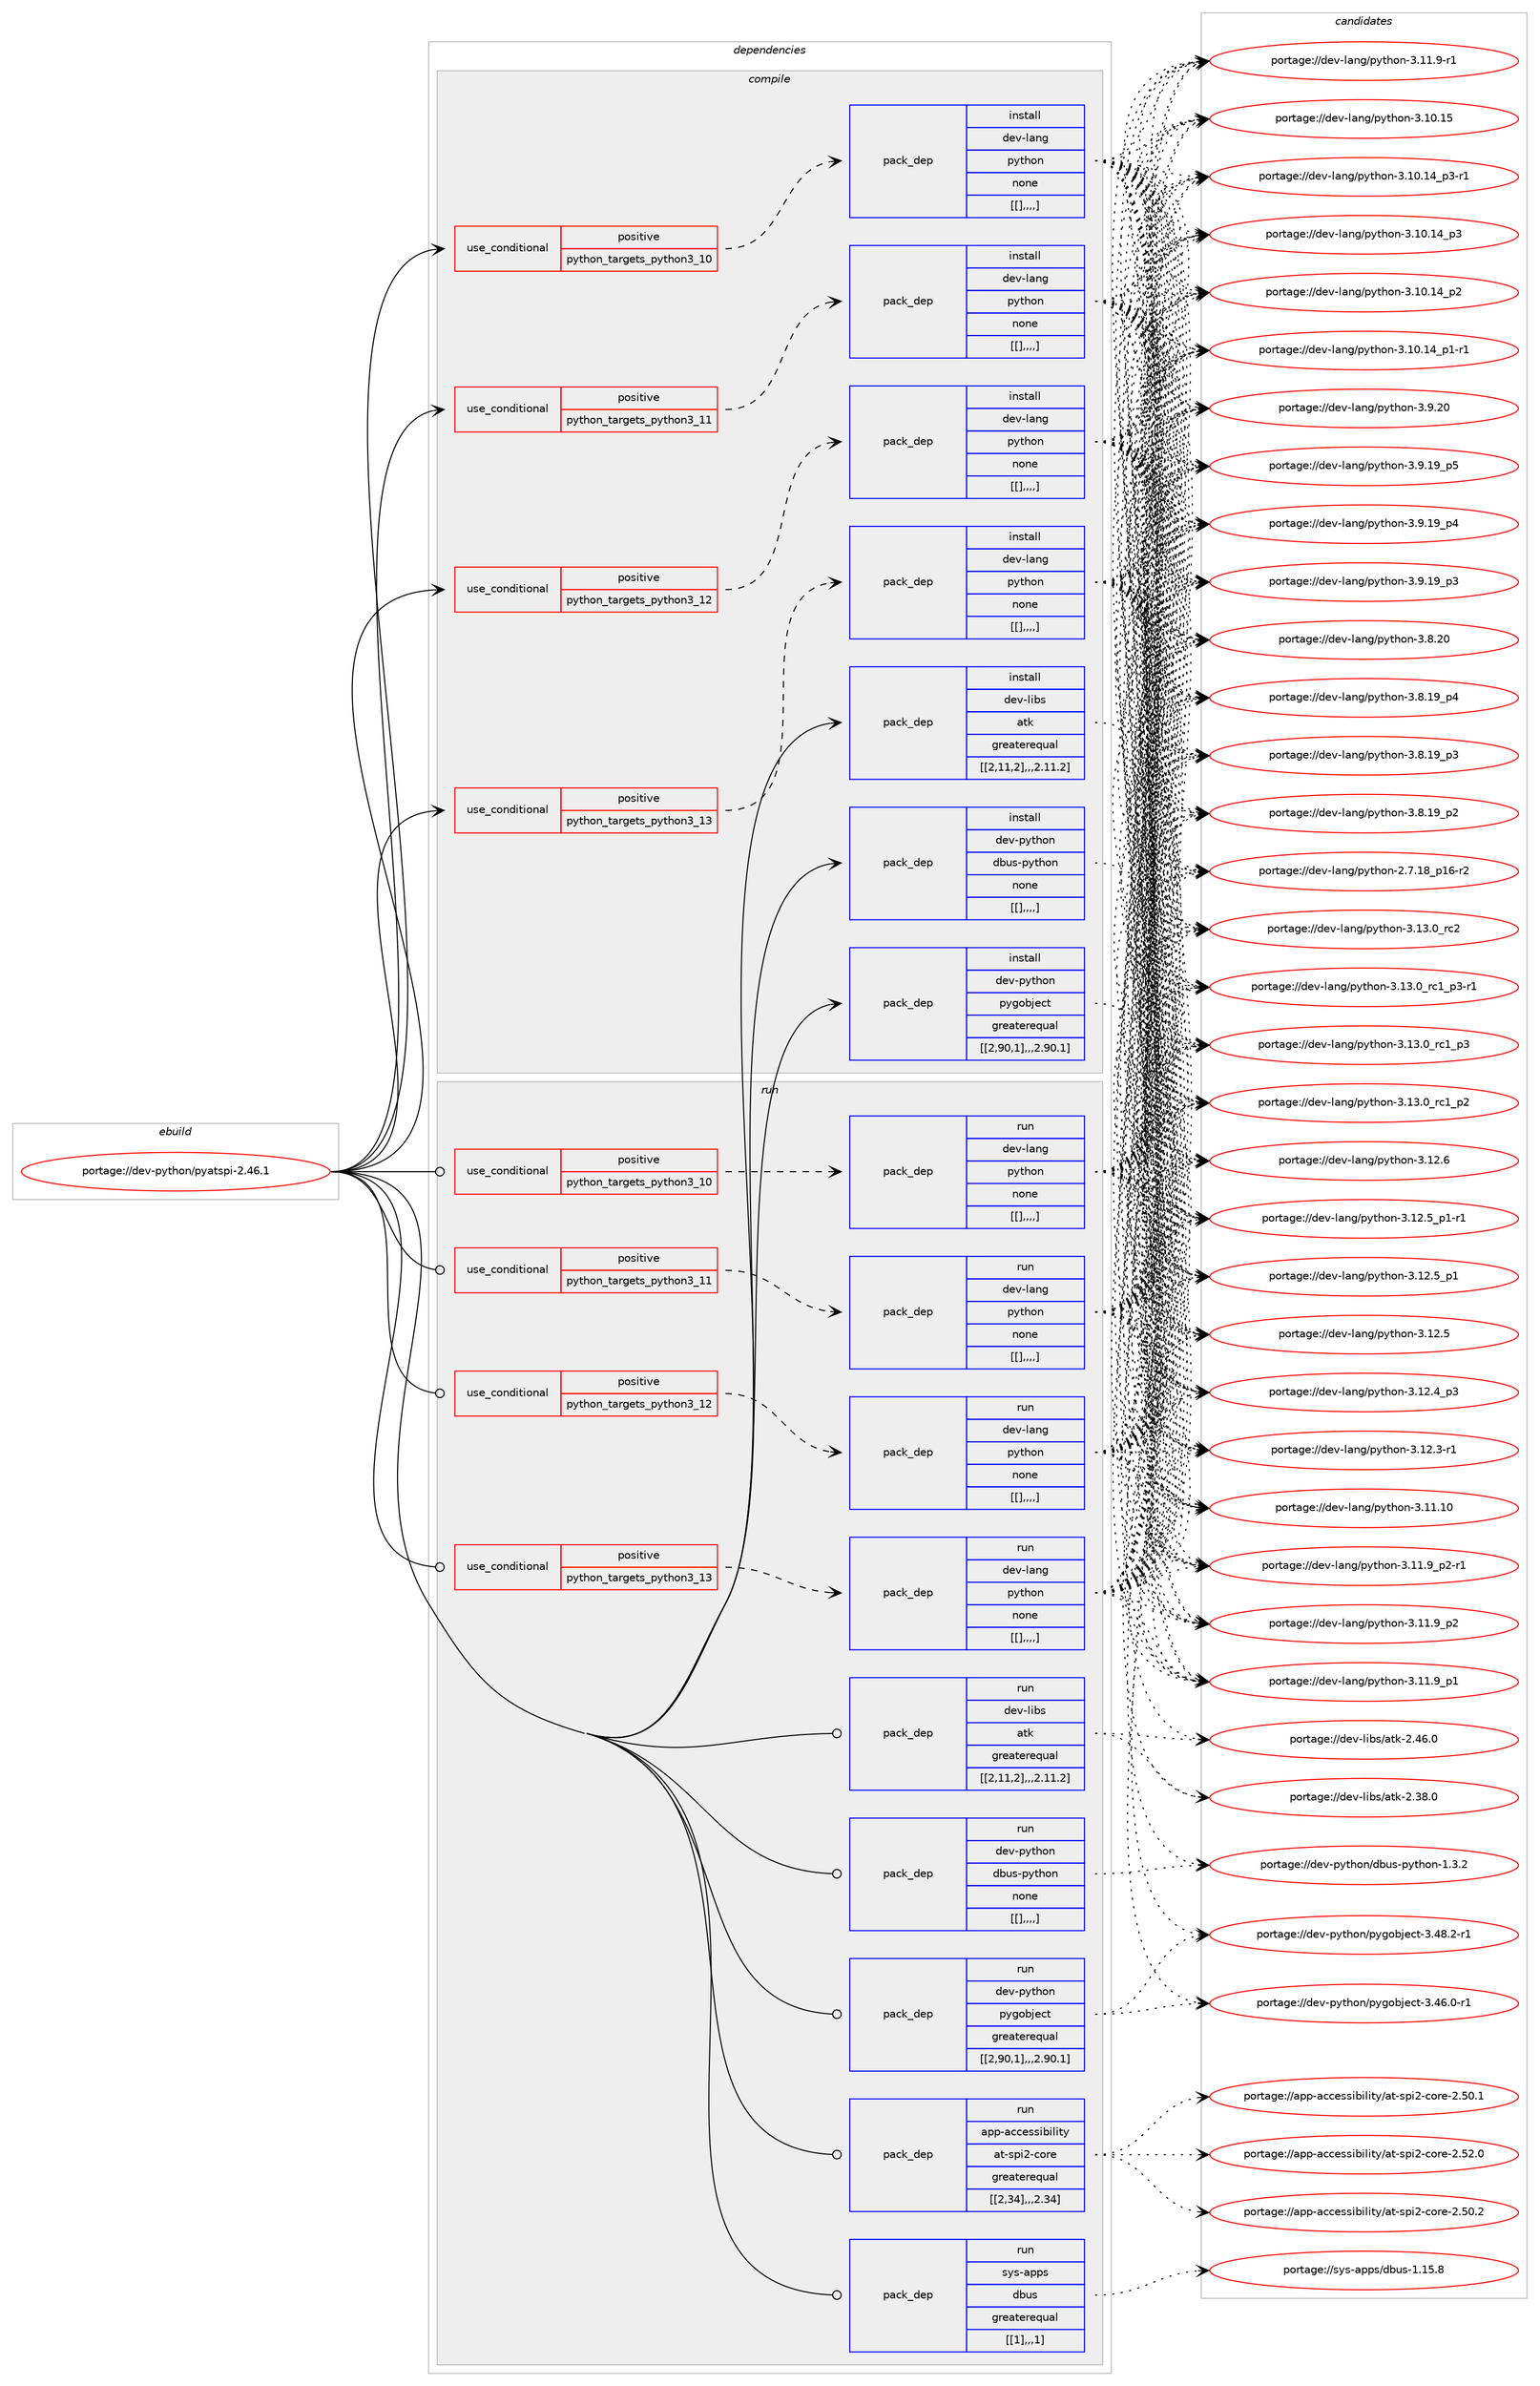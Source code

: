 digraph prolog {

# *************
# Graph options
# *************

newrank=true;
concentrate=true;
compound=true;
graph [rankdir=LR,fontname=Helvetica,fontsize=10,ranksep=1.5];#, ranksep=2.5, nodesep=0.2];
edge  [arrowhead=vee];
node  [fontname=Helvetica,fontsize=10];

# **********
# The ebuild
# **********

subgraph cluster_leftcol {
color=gray;
label=<<i>ebuild</i>>;
id [label="portage://dev-python/pyatspi-2.46.1", color=red, width=4, href="../dev-python/pyatspi-2.46.1.svg"];
}

# ****************
# The dependencies
# ****************

subgraph cluster_midcol {
color=gray;
label=<<i>dependencies</i>>;
subgraph cluster_compile {
fillcolor="#eeeeee";
style=filled;
label=<<i>compile</i>>;
subgraph cond37337 {
dependency157155 [label=<<TABLE BORDER="0" CELLBORDER="1" CELLSPACING="0" CELLPADDING="4"><TR><TD ROWSPAN="3" CELLPADDING="10">use_conditional</TD></TR><TR><TD>positive</TD></TR><TR><TD>python_targets_python3_10</TD></TR></TABLE>>, shape=none, color=red];
subgraph pack118598 {
dependency157156 [label=<<TABLE BORDER="0" CELLBORDER="1" CELLSPACING="0" CELLPADDING="4" WIDTH="220"><TR><TD ROWSPAN="6" CELLPADDING="30">pack_dep</TD></TR><TR><TD WIDTH="110">install</TD></TR><TR><TD>dev-lang</TD></TR><TR><TD>python</TD></TR><TR><TD>none</TD></TR><TR><TD>[[],,,,]</TD></TR></TABLE>>, shape=none, color=blue];
}
dependency157155:e -> dependency157156:w [weight=20,style="dashed",arrowhead="vee"];
}
id:e -> dependency157155:w [weight=20,style="solid",arrowhead="vee"];
subgraph cond37338 {
dependency157157 [label=<<TABLE BORDER="0" CELLBORDER="1" CELLSPACING="0" CELLPADDING="4"><TR><TD ROWSPAN="3" CELLPADDING="10">use_conditional</TD></TR><TR><TD>positive</TD></TR><TR><TD>python_targets_python3_11</TD></TR></TABLE>>, shape=none, color=red];
subgraph pack118599 {
dependency157158 [label=<<TABLE BORDER="0" CELLBORDER="1" CELLSPACING="0" CELLPADDING="4" WIDTH="220"><TR><TD ROWSPAN="6" CELLPADDING="30">pack_dep</TD></TR><TR><TD WIDTH="110">install</TD></TR><TR><TD>dev-lang</TD></TR><TR><TD>python</TD></TR><TR><TD>none</TD></TR><TR><TD>[[],,,,]</TD></TR></TABLE>>, shape=none, color=blue];
}
dependency157157:e -> dependency157158:w [weight=20,style="dashed",arrowhead="vee"];
}
id:e -> dependency157157:w [weight=20,style="solid",arrowhead="vee"];
subgraph cond37339 {
dependency157159 [label=<<TABLE BORDER="0" CELLBORDER="1" CELLSPACING="0" CELLPADDING="4"><TR><TD ROWSPAN="3" CELLPADDING="10">use_conditional</TD></TR><TR><TD>positive</TD></TR><TR><TD>python_targets_python3_12</TD></TR></TABLE>>, shape=none, color=red];
subgraph pack118600 {
dependency157160 [label=<<TABLE BORDER="0" CELLBORDER="1" CELLSPACING="0" CELLPADDING="4" WIDTH="220"><TR><TD ROWSPAN="6" CELLPADDING="30">pack_dep</TD></TR><TR><TD WIDTH="110">install</TD></TR><TR><TD>dev-lang</TD></TR><TR><TD>python</TD></TR><TR><TD>none</TD></TR><TR><TD>[[],,,,]</TD></TR></TABLE>>, shape=none, color=blue];
}
dependency157159:e -> dependency157160:w [weight=20,style="dashed",arrowhead="vee"];
}
id:e -> dependency157159:w [weight=20,style="solid",arrowhead="vee"];
subgraph cond37340 {
dependency157161 [label=<<TABLE BORDER="0" CELLBORDER="1" CELLSPACING="0" CELLPADDING="4"><TR><TD ROWSPAN="3" CELLPADDING="10">use_conditional</TD></TR><TR><TD>positive</TD></TR><TR><TD>python_targets_python3_13</TD></TR></TABLE>>, shape=none, color=red];
subgraph pack118601 {
dependency157162 [label=<<TABLE BORDER="0" CELLBORDER="1" CELLSPACING="0" CELLPADDING="4" WIDTH="220"><TR><TD ROWSPAN="6" CELLPADDING="30">pack_dep</TD></TR><TR><TD WIDTH="110">install</TD></TR><TR><TD>dev-lang</TD></TR><TR><TD>python</TD></TR><TR><TD>none</TD></TR><TR><TD>[[],,,,]</TD></TR></TABLE>>, shape=none, color=blue];
}
dependency157161:e -> dependency157162:w [weight=20,style="dashed",arrowhead="vee"];
}
id:e -> dependency157161:w [weight=20,style="solid",arrowhead="vee"];
subgraph pack118602 {
dependency157163 [label=<<TABLE BORDER="0" CELLBORDER="1" CELLSPACING="0" CELLPADDING="4" WIDTH="220"><TR><TD ROWSPAN="6" CELLPADDING="30">pack_dep</TD></TR><TR><TD WIDTH="110">install</TD></TR><TR><TD>dev-libs</TD></TR><TR><TD>atk</TD></TR><TR><TD>greaterequal</TD></TR><TR><TD>[[2,11,2],,,2.11.2]</TD></TR></TABLE>>, shape=none, color=blue];
}
id:e -> dependency157163:w [weight=20,style="solid",arrowhead="vee"];
subgraph pack118603 {
dependency157164 [label=<<TABLE BORDER="0" CELLBORDER="1" CELLSPACING="0" CELLPADDING="4" WIDTH="220"><TR><TD ROWSPAN="6" CELLPADDING="30">pack_dep</TD></TR><TR><TD WIDTH="110">install</TD></TR><TR><TD>dev-python</TD></TR><TR><TD>dbus-python</TD></TR><TR><TD>none</TD></TR><TR><TD>[[],,,,]</TD></TR></TABLE>>, shape=none, color=blue];
}
id:e -> dependency157164:w [weight=20,style="solid",arrowhead="vee"];
subgraph pack118604 {
dependency157165 [label=<<TABLE BORDER="0" CELLBORDER="1" CELLSPACING="0" CELLPADDING="4" WIDTH="220"><TR><TD ROWSPAN="6" CELLPADDING="30">pack_dep</TD></TR><TR><TD WIDTH="110">install</TD></TR><TR><TD>dev-python</TD></TR><TR><TD>pygobject</TD></TR><TR><TD>greaterequal</TD></TR><TR><TD>[[2,90,1],,,2.90.1]</TD></TR></TABLE>>, shape=none, color=blue];
}
id:e -> dependency157165:w [weight=20,style="solid",arrowhead="vee"];
}
subgraph cluster_compileandrun {
fillcolor="#eeeeee";
style=filled;
label=<<i>compile and run</i>>;
}
subgraph cluster_run {
fillcolor="#eeeeee";
style=filled;
label=<<i>run</i>>;
subgraph cond37341 {
dependency157166 [label=<<TABLE BORDER="0" CELLBORDER="1" CELLSPACING="0" CELLPADDING="4"><TR><TD ROWSPAN="3" CELLPADDING="10">use_conditional</TD></TR><TR><TD>positive</TD></TR><TR><TD>python_targets_python3_10</TD></TR></TABLE>>, shape=none, color=red];
subgraph pack118605 {
dependency157167 [label=<<TABLE BORDER="0" CELLBORDER="1" CELLSPACING="0" CELLPADDING="4" WIDTH="220"><TR><TD ROWSPAN="6" CELLPADDING="30">pack_dep</TD></TR><TR><TD WIDTH="110">run</TD></TR><TR><TD>dev-lang</TD></TR><TR><TD>python</TD></TR><TR><TD>none</TD></TR><TR><TD>[[],,,,]</TD></TR></TABLE>>, shape=none, color=blue];
}
dependency157166:e -> dependency157167:w [weight=20,style="dashed",arrowhead="vee"];
}
id:e -> dependency157166:w [weight=20,style="solid",arrowhead="odot"];
subgraph cond37342 {
dependency157168 [label=<<TABLE BORDER="0" CELLBORDER="1" CELLSPACING="0" CELLPADDING="4"><TR><TD ROWSPAN="3" CELLPADDING="10">use_conditional</TD></TR><TR><TD>positive</TD></TR><TR><TD>python_targets_python3_11</TD></TR></TABLE>>, shape=none, color=red];
subgraph pack118606 {
dependency157169 [label=<<TABLE BORDER="0" CELLBORDER="1" CELLSPACING="0" CELLPADDING="4" WIDTH="220"><TR><TD ROWSPAN="6" CELLPADDING="30">pack_dep</TD></TR><TR><TD WIDTH="110">run</TD></TR><TR><TD>dev-lang</TD></TR><TR><TD>python</TD></TR><TR><TD>none</TD></TR><TR><TD>[[],,,,]</TD></TR></TABLE>>, shape=none, color=blue];
}
dependency157168:e -> dependency157169:w [weight=20,style="dashed",arrowhead="vee"];
}
id:e -> dependency157168:w [weight=20,style="solid",arrowhead="odot"];
subgraph cond37343 {
dependency157170 [label=<<TABLE BORDER="0" CELLBORDER="1" CELLSPACING="0" CELLPADDING="4"><TR><TD ROWSPAN="3" CELLPADDING="10">use_conditional</TD></TR><TR><TD>positive</TD></TR><TR><TD>python_targets_python3_12</TD></TR></TABLE>>, shape=none, color=red];
subgraph pack118607 {
dependency157171 [label=<<TABLE BORDER="0" CELLBORDER="1" CELLSPACING="0" CELLPADDING="4" WIDTH="220"><TR><TD ROWSPAN="6" CELLPADDING="30">pack_dep</TD></TR><TR><TD WIDTH="110">run</TD></TR><TR><TD>dev-lang</TD></TR><TR><TD>python</TD></TR><TR><TD>none</TD></TR><TR><TD>[[],,,,]</TD></TR></TABLE>>, shape=none, color=blue];
}
dependency157170:e -> dependency157171:w [weight=20,style="dashed",arrowhead="vee"];
}
id:e -> dependency157170:w [weight=20,style="solid",arrowhead="odot"];
subgraph cond37344 {
dependency157172 [label=<<TABLE BORDER="0" CELLBORDER="1" CELLSPACING="0" CELLPADDING="4"><TR><TD ROWSPAN="3" CELLPADDING="10">use_conditional</TD></TR><TR><TD>positive</TD></TR><TR><TD>python_targets_python3_13</TD></TR></TABLE>>, shape=none, color=red];
subgraph pack118608 {
dependency157173 [label=<<TABLE BORDER="0" CELLBORDER="1" CELLSPACING="0" CELLPADDING="4" WIDTH="220"><TR><TD ROWSPAN="6" CELLPADDING="30">pack_dep</TD></TR><TR><TD WIDTH="110">run</TD></TR><TR><TD>dev-lang</TD></TR><TR><TD>python</TD></TR><TR><TD>none</TD></TR><TR><TD>[[],,,,]</TD></TR></TABLE>>, shape=none, color=blue];
}
dependency157172:e -> dependency157173:w [weight=20,style="dashed",arrowhead="vee"];
}
id:e -> dependency157172:w [weight=20,style="solid",arrowhead="odot"];
subgraph pack118609 {
dependency157174 [label=<<TABLE BORDER="0" CELLBORDER="1" CELLSPACING="0" CELLPADDING="4" WIDTH="220"><TR><TD ROWSPAN="6" CELLPADDING="30">pack_dep</TD></TR><TR><TD WIDTH="110">run</TD></TR><TR><TD>app-accessibility</TD></TR><TR><TD>at-spi2-core</TD></TR><TR><TD>greaterequal</TD></TR><TR><TD>[[2,34],,,2.34]</TD></TR></TABLE>>, shape=none, color=blue];
}
id:e -> dependency157174:w [weight=20,style="solid",arrowhead="odot"];
subgraph pack118610 {
dependency157175 [label=<<TABLE BORDER="0" CELLBORDER="1" CELLSPACING="0" CELLPADDING="4" WIDTH="220"><TR><TD ROWSPAN="6" CELLPADDING="30">pack_dep</TD></TR><TR><TD WIDTH="110">run</TD></TR><TR><TD>dev-libs</TD></TR><TR><TD>atk</TD></TR><TR><TD>greaterequal</TD></TR><TR><TD>[[2,11,2],,,2.11.2]</TD></TR></TABLE>>, shape=none, color=blue];
}
id:e -> dependency157175:w [weight=20,style="solid",arrowhead="odot"];
subgraph pack118611 {
dependency157176 [label=<<TABLE BORDER="0" CELLBORDER="1" CELLSPACING="0" CELLPADDING="4" WIDTH="220"><TR><TD ROWSPAN="6" CELLPADDING="30">pack_dep</TD></TR><TR><TD WIDTH="110">run</TD></TR><TR><TD>dev-python</TD></TR><TR><TD>dbus-python</TD></TR><TR><TD>none</TD></TR><TR><TD>[[],,,,]</TD></TR></TABLE>>, shape=none, color=blue];
}
id:e -> dependency157176:w [weight=20,style="solid",arrowhead="odot"];
subgraph pack118612 {
dependency157177 [label=<<TABLE BORDER="0" CELLBORDER="1" CELLSPACING="0" CELLPADDING="4" WIDTH="220"><TR><TD ROWSPAN="6" CELLPADDING="30">pack_dep</TD></TR><TR><TD WIDTH="110">run</TD></TR><TR><TD>dev-python</TD></TR><TR><TD>pygobject</TD></TR><TR><TD>greaterequal</TD></TR><TR><TD>[[2,90,1],,,2.90.1]</TD></TR></TABLE>>, shape=none, color=blue];
}
id:e -> dependency157177:w [weight=20,style="solid",arrowhead="odot"];
subgraph pack118613 {
dependency157178 [label=<<TABLE BORDER="0" CELLBORDER="1" CELLSPACING="0" CELLPADDING="4" WIDTH="220"><TR><TD ROWSPAN="6" CELLPADDING="30">pack_dep</TD></TR><TR><TD WIDTH="110">run</TD></TR><TR><TD>sys-apps</TD></TR><TR><TD>dbus</TD></TR><TR><TD>greaterequal</TD></TR><TR><TD>[[1],,,1]</TD></TR></TABLE>>, shape=none, color=blue];
}
id:e -> dependency157178:w [weight=20,style="solid",arrowhead="odot"];
}
}

# **************
# The candidates
# **************

subgraph cluster_choices {
rank=same;
color=gray;
label=<<i>candidates</i>>;

subgraph choice118598 {
color=black;
nodesep=1;
choice10010111845108971101034711212111610411111045514649514648951149950 [label="portage://dev-lang/python-3.13.0_rc2", color=red, width=4,href="../dev-lang/python-3.13.0_rc2.svg"];
choice1001011184510897110103471121211161041111104551464951464895114994995112514511449 [label="portage://dev-lang/python-3.13.0_rc1_p3-r1", color=red, width=4,href="../dev-lang/python-3.13.0_rc1_p3-r1.svg"];
choice100101118451089711010347112121116104111110455146495146489511499499511251 [label="portage://dev-lang/python-3.13.0_rc1_p3", color=red, width=4,href="../dev-lang/python-3.13.0_rc1_p3.svg"];
choice100101118451089711010347112121116104111110455146495146489511499499511250 [label="portage://dev-lang/python-3.13.0_rc1_p2", color=red, width=4,href="../dev-lang/python-3.13.0_rc1_p2.svg"];
choice10010111845108971101034711212111610411111045514649504654 [label="portage://dev-lang/python-3.12.6", color=red, width=4,href="../dev-lang/python-3.12.6.svg"];
choice1001011184510897110103471121211161041111104551464950465395112494511449 [label="portage://dev-lang/python-3.12.5_p1-r1", color=red, width=4,href="../dev-lang/python-3.12.5_p1-r1.svg"];
choice100101118451089711010347112121116104111110455146495046539511249 [label="portage://dev-lang/python-3.12.5_p1", color=red, width=4,href="../dev-lang/python-3.12.5_p1.svg"];
choice10010111845108971101034711212111610411111045514649504653 [label="portage://dev-lang/python-3.12.5", color=red, width=4,href="../dev-lang/python-3.12.5.svg"];
choice100101118451089711010347112121116104111110455146495046529511251 [label="portage://dev-lang/python-3.12.4_p3", color=red, width=4,href="../dev-lang/python-3.12.4_p3.svg"];
choice100101118451089711010347112121116104111110455146495046514511449 [label="portage://dev-lang/python-3.12.3-r1", color=red, width=4,href="../dev-lang/python-3.12.3-r1.svg"];
choice1001011184510897110103471121211161041111104551464949464948 [label="portage://dev-lang/python-3.11.10", color=red, width=4,href="../dev-lang/python-3.11.10.svg"];
choice1001011184510897110103471121211161041111104551464949465795112504511449 [label="portage://dev-lang/python-3.11.9_p2-r1", color=red, width=4,href="../dev-lang/python-3.11.9_p2-r1.svg"];
choice100101118451089711010347112121116104111110455146494946579511250 [label="portage://dev-lang/python-3.11.9_p2", color=red, width=4,href="../dev-lang/python-3.11.9_p2.svg"];
choice100101118451089711010347112121116104111110455146494946579511249 [label="portage://dev-lang/python-3.11.9_p1", color=red, width=4,href="../dev-lang/python-3.11.9_p1.svg"];
choice100101118451089711010347112121116104111110455146494946574511449 [label="portage://dev-lang/python-3.11.9-r1", color=red, width=4,href="../dev-lang/python-3.11.9-r1.svg"];
choice1001011184510897110103471121211161041111104551464948464953 [label="portage://dev-lang/python-3.10.15", color=red, width=4,href="../dev-lang/python-3.10.15.svg"];
choice100101118451089711010347112121116104111110455146494846495295112514511449 [label="portage://dev-lang/python-3.10.14_p3-r1", color=red, width=4,href="../dev-lang/python-3.10.14_p3-r1.svg"];
choice10010111845108971101034711212111610411111045514649484649529511251 [label="portage://dev-lang/python-3.10.14_p3", color=red, width=4,href="../dev-lang/python-3.10.14_p3.svg"];
choice10010111845108971101034711212111610411111045514649484649529511250 [label="portage://dev-lang/python-3.10.14_p2", color=red, width=4,href="../dev-lang/python-3.10.14_p2.svg"];
choice100101118451089711010347112121116104111110455146494846495295112494511449 [label="portage://dev-lang/python-3.10.14_p1-r1", color=red, width=4,href="../dev-lang/python-3.10.14_p1-r1.svg"];
choice10010111845108971101034711212111610411111045514657465048 [label="portage://dev-lang/python-3.9.20", color=red, width=4,href="../dev-lang/python-3.9.20.svg"];
choice100101118451089711010347112121116104111110455146574649579511253 [label="portage://dev-lang/python-3.9.19_p5", color=red, width=4,href="../dev-lang/python-3.9.19_p5.svg"];
choice100101118451089711010347112121116104111110455146574649579511252 [label="portage://dev-lang/python-3.9.19_p4", color=red, width=4,href="../dev-lang/python-3.9.19_p4.svg"];
choice100101118451089711010347112121116104111110455146574649579511251 [label="portage://dev-lang/python-3.9.19_p3", color=red, width=4,href="../dev-lang/python-3.9.19_p3.svg"];
choice10010111845108971101034711212111610411111045514656465048 [label="portage://dev-lang/python-3.8.20", color=red, width=4,href="../dev-lang/python-3.8.20.svg"];
choice100101118451089711010347112121116104111110455146564649579511252 [label="portage://dev-lang/python-3.8.19_p4", color=red, width=4,href="../dev-lang/python-3.8.19_p4.svg"];
choice100101118451089711010347112121116104111110455146564649579511251 [label="portage://dev-lang/python-3.8.19_p3", color=red, width=4,href="../dev-lang/python-3.8.19_p3.svg"];
choice100101118451089711010347112121116104111110455146564649579511250 [label="portage://dev-lang/python-3.8.19_p2", color=red, width=4,href="../dev-lang/python-3.8.19_p2.svg"];
choice100101118451089711010347112121116104111110455046554649569511249544511450 [label="portage://dev-lang/python-2.7.18_p16-r2", color=red, width=4,href="../dev-lang/python-2.7.18_p16-r2.svg"];
dependency157156:e -> choice10010111845108971101034711212111610411111045514649514648951149950:w [style=dotted,weight="100"];
dependency157156:e -> choice1001011184510897110103471121211161041111104551464951464895114994995112514511449:w [style=dotted,weight="100"];
dependency157156:e -> choice100101118451089711010347112121116104111110455146495146489511499499511251:w [style=dotted,weight="100"];
dependency157156:e -> choice100101118451089711010347112121116104111110455146495146489511499499511250:w [style=dotted,weight="100"];
dependency157156:e -> choice10010111845108971101034711212111610411111045514649504654:w [style=dotted,weight="100"];
dependency157156:e -> choice1001011184510897110103471121211161041111104551464950465395112494511449:w [style=dotted,weight="100"];
dependency157156:e -> choice100101118451089711010347112121116104111110455146495046539511249:w [style=dotted,weight="100"];
dependency157156:e -> choice10010111845108971101034711212111610411111045514649504653:w [style=dotted,weight="100"];
dependency157156:e -> choice100101118451089711010347112121116104111110455146495046529511251:w [style=dotted,weight="100"];
dependency157156:e -> choice100101118451089711010347112121116104111110455146495046514511449:w [style=dotted,weight="100"];
dependency157156:e -> choice1001011184510897110103471121211161041111104551464949464948:w [style=dotted,weight="100"];
dependency157156:e -> choice1001011184510897110103471121211161041111104551464949465795112504511449:w [style=dotted,weight="100"];
dependency157156:e -> choice100101118451089711010347112121116104111110455146494946579511250:w [style=dotted,weight="100"];
dependency157156:e -> choice100101118451089711010347112121116104111110455146494946579511249:w [style=dotted,weight="100"];
dependency157156:e -> choice100101118451089711010347112121116104111110455146494946574511449:w [style=dotted,weight="100"];
dependency157156:e -> choice1001011184510897110103471121211161041111104551464948464953:w [style=dotted,weight="100"];
dependency157156:e -> choice100101118451089711010347112121116104111110455146494846495295112514511449:w [style=dotted,weight="100"];
dependency157156:e -> choice10010111845108971101034711212111610411111045514649484649529511251:w [style=dotted,weight="100"];
dependency157156:e -> choice10010111845108971101034711212111610411111045514649484649529511250:w [style=dotted,weight="100"];
dependency157156:e -> choice100101118451089711010347112121116104111110455146494846495295112494511449:w [style=dotted,weight="100"];
dependency157156:e -> choice10010111845108971101034711212111610411111045514657465048:w [style=dotted,weight="100"];
dependency157156:e -> choice100101118451089711010347112121116104111110455146574649579511253:w [style=dotted,weight="100"];
dependency157156:e -> choice100101118451089711010347112121116104111110455146574649579511252:w [style=dotted,weight="100"];
dependency157156:e -> choice100101118451089711010347112121116104111110455146574649579511251:w [style=dotted,weight="100"];
dependency157156:e -> choice10010111845108971101034711212111610411111045514656465048:w [style=dotted,weight="100"];
dependency157156:e -> choice100101118451089711010347112121116104111110455146564649579511252:w [style=dotted,weight="100"];
dependency157156:e -> choice100101118451089711010347112121116104111110455146564649579511251:w [style=dotted,weight="100"];
dependency157156:e -> choice100101118451089711010347112121116104111110455146564649579511250:w [style=dotted,weight="100"];
dependency157156:e -> choice100101118451089711010347112121116104111110455046554649569511249544511450:w [style=dotted,weight="100"];
}
subgraph choice118599 {
color=black;
nodesep=1;
choice10010111845108971101034711212111610411111045514649514648951149950 [label="portage://dev-lang/python-3.13.0_rc2", color=red, width=4,href="../dev-lang/python-3.13.0_rc2.svg"];
choice1001011184510897110103471121211161041111104551464951464895114994995112514511449 [label="portage://dev-lang/python-3.13.0_rc1_p3-r1", color=red, width=4,href="../dev-lang/python-3.13.0_rc1_p3-r1.svg"];
choice100101118451089711010347112121116104111110455146495146489511499499511251 [label="portage://dev-lang/python-3.13.0_rc1_p3", color=red, width=4,href="../dev-lang/python-3.13.0_rc1_p3.svg"];
choice100101118451089711010347112121116104111110455146495146489511499499511250 [label="portage://dev-lang/python-3.13.0_rc1_p2", color=red, width=4,href="../dev-lang/python-3.13.0_rc1_p2.svg"];
choice10010111845108971101034711212111610411111045514649504654 [label="portage://dev-lang/python-3.12.6", color=red, width=4,href="../dev-lang/python-3.12.6.svg"];
choice1001011184510897110103471121211161041111104551464950465395112494511449 [label="portage://dev-lang/python-3.12.5_p1-r1", color=red, width=4,href="../dev-lang/python-3.12.5_p1-r1.svg"];
choice100101118451089711010347112121116104111110455146495046539511249 [label="portage://dev-lang/python-3.12.5_p1", color=red, width=4,href="../dev-lang/python-3.12.5_p1.svg"];
choice10010111845108971101034711212111610411111045514649504653 [label="portage://dev-lang/python-3.12.5", color=red, width=4,href="../dev-lang/python-3.12.5.svg"];
choice100101118451089711010347112121116104111110455146495046529511251 [label="portage://dev-lang/python-3.12.4_p3", color=red, width=4,href="../dev-lang/python-3.12.4_p3.svg"];
choice100101118451089711010347112121116104111110455146495046514511449 [label="portage://dev-lang/python-3.12.3-r1", color=red, width=4,href="../dev-lang/python-3.12.3-r1.svg"];
choice1001011184510897110103471121211161041111104551464949464948 [label="portage://dev-lang/python-3.11.10", color=red, width=4,href="../dev-lang/python-3.11.10.svg"];
choice1001011184510897110103471121211161041111104551464949465795112504511449 [label="portage://dev-lang/python-3.11.9_p2-r1", color=red, width=4,href="../dev-lang/python-3.11.9_p2-r1.svg"];
choice100101118451089711010347112121116104111110455146494946579511250 [label="portage://dev-lang/python-3.11.9_p2", color=red, width=4,href="../dev-lang/python-3.11.9_p2.svg"];
choice100101118451089711010347112121116104111110455146494946579511249 [label="portage://dev-lang/python-3.11.9_p1", color=red, width=4,href="../dev-lang/python-3.11.9_p1.svg"];
choice100101118451089711010347112121116104111110455146494946574511449 [label="portage://dev-lang/python-3.11.9-r1", color=red, width=4,href="../dev-lang/python-3.11.9-r1.svg"];
choice1001011184510897110103471121211161041111104551464948464953 [label="portage://dev-lang/python-3.10.15", color=red, width=4,href="../dev-lang/python-3.10.15.svg"];
choice100101118451089711010347112121116104111110455146494846495295112514511449 [label="portage://dev-lang/python-3.10.14_p3-r1", color=red, width=4,href="../dev-lang/python-3.10.14_p3-r1.svg"];
choice10010111845108971101034711212111610411111045514649484649529511251 [label="portage://dev-lang/python-3.10.14_p3", color=red, width=4,href="../dev-lang/python-3.10.14_p3.svg"];
choice10010111845108971101034711212111610411111045514649484649529511250 [label="portage://dev-lang/python-3.10.14_p2", color=red, width=4,href="../dev-lang/python-3.10.14_p2.svg"];
choice100101118451089711010347112121116104111110455146494846495295112494511449 [label="portage://dev-lang/python-3.10.14_p1-r1", color=red, width=4,href="../dev-lang/python-3.10.14_p1-r1.svg"];
choice10010111845108971101034711212111610411111045514657465048 [label="portage://dev-lang/python-3.9.20", color=red, width=4,href="../dev-lang/python-3.9.20.svg"];
choice100101118451089711010347112121116104111110455146574649579511253 [label="portage://dev-lang/python-3.9.19_p5", color=red, width=4,href="../dev-lang/python-3.9.19_p5.svg"];
choice100101118451089711010347112121116104111110455146574649579511252 [label="portage://dev-lang/python-3.9.19_p4", color=red, width=4,href="../dev-lang/python-3.9.19_p4.svg"];
choice100101118451089711010347112121116104111110455146574649579511251 [label="portage://dev-lang/python-3.9.19_p3", color=red, width=4,href="../dev-lang/python-3.9.19_p3.svg"];
choice10010111845108971101034711212111610411111045514656465048 [label="portage://dev-lang/python-3.8.20", color=red, width=4,href="../dev-lang/python-3.8.20.svg"];
choice100101118451089711010347112121116104111110455146564649579511252 [label="portage://dev-lang/python-3.8.19_p4", color=red, width=4,href="../dev-lang/python-3.8.19_p4.svg"];
choice100101118451089711010347112121116104111110455146564649579511251 [label="portage://dev-lang/python-3.8.19_p3", color=red, width=4,href="../dev-lang/python-3.8.19_p3.svg"];
choice100101118451089711010347112121116104111110455146564649579511250 [label="portage://dev-lang/python-3.8.19_p2", color=red, width=4,href="../dev-lang/python-3.8.19_p2.svg"];
choice100101118451089711010347112121116104111110455046554649569511249544511450 [label="portage://dev-lang/python-2.7.18_p16-r2", color=red, width=4,href="../dev-lang/python-2.7.18_p16-r2.svg"];
dependency157158:e -> choice10010111845108971101034711212111610411111045514649514648951149950:w [style=dotted,weight="100"];
dependency157158:e -> choice1001011184510897110103471121211161041111104551464951464895114994995112514511449:w [style=dotted,weight="100"];
dependency157158:e -> choice100101118451089711010347112121116104111110455146495146489511499499511251:w [style=dotted,weight="100"];
dependency157158:e -> choice100101118451089711010347112121116104111110455146495146489511499499511250:w [style=dotted,weight="100"];
dependency157158:e -> choice10010111845108971101034711212111610411111045514649504654:w [style=dotted,weight="100"];
dependency157158:e -> choice1001011184510897110103471121211161041111104551464950465395112494511449:w [style=dotted,weight="100"];
dependency157158:e -> choice100101118451089711010347112121116104111110455146495046539511249:w [style=dotted,weight="100"];
dependency157158:e -> choice10010111845108971101034711212111610411111045514649504653:w [style=dotted,weight="100"];
dependency157158:e -> choice100101118451089711010347112121116104111110455146495046529511251:w [style=dotted,weight="100"];
dependency157158:e -> choice100101118451089711010347112121116104111110455146495046514511449:w [style=dotted,weight="100"];
dependency157158:e -> choice1001011184510897110103471121211161041111104551464949464948:w [style=dotted,weight="100"];
dependency157158:e -> choice1001011184510897110103471121211161041111104551464949465795112504511449:w [style=dotted,weight="100"];
dependency157158:e -> choice100101118451089711010347112121116104111110455146494946579511250:w [style=dotted,weight="100"];
dependency157158:e -> choice100101118451089711010347112121116104111110455146494946579511249:w [style=dotted,weight="100"];
dependency157158:e -> choice100101118451089711010347112121116104111110455146494946574511449:w [style=dotted,weight="100"];
dependency157158:e -> choice1001011184510897110103471121211161041111104551464948464953:w [style=dotted,weight="100"];
dependency157158:e -> choice100101118451089711010347112121116104111110455146494846495295112514511449:w [style=dotted,weight="100"];
dependency157158:e -> choice10010111845108971101034711212111610411111045514649484649529511251:w [style=dotted,weight="100"];
dependency157158:e -> choice10010111845108971101034711212111610411111045514649484649529511250:w [style=dotted,weight="100"];
dependency157158:e -> choice100101118451089711010347112121116104111110455146494846495295112494511449:w [style=dotted,weight="100"];
dependency157158:e -> choice10010111845108971101034711212111610411111045514657465048:w [style=dotted,weight="100"];
dependency157158:e -> choice100101118451089711010347112121116104111110455146574649579511253:w [style=dotted,weight="100"];
dependency157158:e -> choice100101118451089711010347112121116104111110455146574649579511252:w [style=dotted,weight="100"];
dependency157158:e -> choice100101118451089711010347112121116104111110455146574649579511251:w [style=dotted,weight="100"];
dependency157158:e -> choice10010111845108971101034711212111610411111045514656465048:w [style=dotted,weight="100"];
dependency157158:e -> choice100101118451089711010347112121116104111110455146564649579511252:w [style=dotted,weight="100"];
dependency157158:e -> choice100101118451089711010347112121116104111110455146564649579511251:w [style=dotted,weight="100"];
dependency157158:e -> choice100101118451089711010347112121116104111110455146564649579511250:w [style=dotted,weight="100"];
dependency157158:e -> choice100101118451089711010347112121116104111110455046554649569511249544511450:w [style=dotted,weight="100"];
}
subgraph choice118600 {
color=black;
nodesep=1;
choice10010111845108971101034711212111610411111045514649514648951149950 [label="portage://dev-lang/python-3.13.0_rc2", color=red, width=4,href="../dev-lang/python-3.13.0_rc2.svg"];
choice1001011184510897110103471121211161041111104551464951464895114994995112514511449 [label="portage://dev-lang/python-3.13.0_rc1_p3-r1", color=red, width=4,href="../dev-lang/python-3.13.0_rc1_p3-r1.svg"];
choice100101118451089711010347112121116104111110455146495146489511499499511251 [label="portage://dev-lang/python-3.13.0_rc1_p3", color=red, width=4,href="../dev-lang/python-3.13.0_rc1_p3.svg"];
choice100101118451089711010347112121116104111110455146495146489511499499511250 [label="portage://dev-lang/python-3.13.0_rc1_p2", color=red, width=4,href="../dev-lang/python-3.13.0_rc1_p2.svg"];
choice10010111845108971101034711212111610411111045514649504654 [label="portage://dev-lang/python-3.12.6", color=red, width=4,href="../dev-lang/python-3.12.6.svg"];
choice1001011184510897110103471121211161041111104551464950465395112494511449 [label="portage://dev-lang/python-3.12.5_p1-r1", color=red, width=4,href="../dev-lang/python-3.12.5_p1-r1.svg"];
choice100101118451089711010347112121116104111110455146495046539511249 [label="portage://dev-lang/python-3.12.5_p1", color=red, width=4,href="../dev-lang/python-3.12.5_p1.svg"];
choice10010111845108971101034711212111610411111045514649504653 [label="portage://dev-lang/python-3.12.5", color=red, width=4,href="../dev-lang/python-3.12.5.svg"];
choice100101118451089711010347112121116104111110455146495046529511251 [label="portage://dev-lang/python-3.12.4_p3", color=red, width=4,href="../dev-lang/python-3.12.4_p3.svg"];
choice100101118451089711010347112121116104111110455146495046514511449 [label="portage://dev-lang/python-3.12.3-r1", color=red, width=4,href="../dev-lang/python-3.12.3-r1.svg"];
choice1001011184510897110103471121211161041111104551464949464948 [label="portage://dev-lang/python-3.11.10", color=red, width=4,href="../dev-lang/python-3.11.10.svg"];
choice1001011184510897110103471121211161041111104551464949465795112504511449 [label="portage://dev-lang/python-3.11.9_p2-r1", color=red, width=4,href="../dev-lang/python-3.11.9_p2-r1.svg"];
choice100101118451089711010347112121116104111110455146494946579511250 [label="portage://dev-lang/python-3.11.9_p2", color=red, width=4,href="../dev-lang/python-3.11.9_p2.svg"];
choice100101118451089711010347112121116104111110455146494946579511249 [label="portage://dev-lang/python-3.11.9_p1", color=red, width=4,href="../dev-lang/python-3.11.9_p1.svg"];
choice100101118451089711010347112121116104111110455146494946574511449 [label="portage://dev-lang/python-3.11.9-r1", color=red, width=4,href="../dev-lang/python-3.11.9-r1.svg"];
choice1001011184510897110103471121211161041111104551464948464953 [label="portage://dev-lang/python-3.10.15", color=red, width=4,href="../dev-lang/python-3.10.15.svg"];
choice100101118451089711010347112121116104111110455146494846495295112514511449 [label="portage://dev-lang/python-3.10.14_p3-r1", color=red, width=4,href="../dev-lang/python-3.10.14_p3-r1.svg"];
choice10010111845108971101034711212111610411111045514649484649529511251 [label="portage://dev-lang/python-3.10.14_p3", color=red, width=4,href="../dev-lang/python-3.10.14_p3.svg"];
choice10010111845108971101034711212111610411111045514649484649529511250 [label="portage://dev-lang/python-3.10.14_p2", color=red, width=4,href="../dev-lang/python-3.10.14_p2.svg"];
choice100101118451089711010347112121116104111110455146494846495295112494511449 [label="portage://dev-lang/python-3.10.14_p1-r1", color=red, width=4,href="../dev-lang/python-3.10.14_p1-r1.svg"];
choice10010111845108971101034711212111610411111045514657465048 [label="portage://dev-lang/python-3.9.20", color=red, width=4,href="../dev-lang/python-3.9.20.svg"];
choice100101118451089711010347112121116104111110455146574649579511253 [label="portage://dev-lang/python-3.9.19_p5", color=red, width=4,href="../dev-lang/python-3.9.19_p5.svg"];
choice100101118451089711010347112121116104111110455146574649579511252 [label="portage://dev-lang/python-3.9.19_p4", color=red, width=4,href="../dev-lang/python-3.9.19_p4.svg"];
choice100101118451089711010347112121116104111110455146574649579511251 [label="portage://dev-lang/python-3.9.19_p3", color=red, width=4,href="../dev-lang/python-3.9.19_p3.svg"];
choice10010111845108971101034711212111610411111045514656465048 [label="portage://dev-lang/python-3.8.20", color=red, width=4,href="../dev-lang/python-3.8.20.svg"];
choice100101118451089711010347112121116104111110455146564649579511252 [label="portage://dev-lang/python-3.8.19_p4", color=red, width=4,href="../dev-lang/python-3.8.19_p4.svg"];
choice100101118451089711010347112121116104111110455146564649579511251 [label="portage://dev-lang/python-3.8.19_p3", color=red, width=4,href="../dev-lang/python-3.8.19_p3.svg"];
choice100101118451089711010347112121116104111110455146564649579511250 [label="portage://dev-lang/python-3.8.19_p2", color=red, width=4,href="../dev-lang/python-3.8.19_p2.svg"];
choice100101118451089711010347112121116104111110455046554649569511249544511450 [label="portage://dev-lang/python-2.7.18_p16-r2", color=red, width=4,href="../dev-lang/python-2.7.18_p16-r2.svg"];
dependency157160:e -> choice10010111845108971101034711212111610411111045514649514648951149950:w [style=dotted,weight="100"];
dependency157160:e -> choice1001011184510897110103471121211161041111104551464951464895114994995112514511449:w [style=dotted,weight="100"];
dependency157160:e -> choice100101118451089711010347112121116104111110455146495146489511499499511251:w [style=dotted,weight="100"];
dependency157160:e -> choice100101118451089711010347112121116104111110455146495146489511499499511250:w [style=dotted,weight="100"];
dependency157160:e -> choice10010111845108971101034711212111610411111045514649504654:w [style=dotted,weight="100"];
dependency157160:e -> choice1001011184510897110103471121211161041111104551464950465395112494511449:w [style=dotted,weight="100"];
dependency157160:e -> choice100101118451089711010347112121116104111110455146495046539511249:w [style=dotted,weight="100"];
dependency157160:e -> choice10010111845108971101034711212111610411111045514649504653:w [style=dotted,weight="100"];
dependency157160:e -> choice100101118451089711010347112121116104111110455146495046529511251:w [style=dotted,weight="100"];
dependency157160:e -> choice100101118451089711010347112121116104111110455146495046514511449:w [style=dotted,weight="100"];
dependency157160:e -> choice1001011184510897110103471121211161041111104551464949464948:w [style=dotted,weight="100"];
dependency157160:e -> choice1001011184510897110103471121211161041111104551464949465795112504511449:w [style=dotted,weight="100"];
dependency157160:e -> choice100101118451089711010347112121116104111110455146494946579511250:w [style=dotted,weight="100"];
dependency157160:e -> choice100101118451089711010347112121116104111110455146494946579511249:w [style=dotted,weight="100"];
dependency157160:e -> choice100101118451089711010347112121116104111110455146494946574511449:w [style=dotted,weight="100"];
dependency157160:e -> choice1001011184510897110103471121211161041111104551464948464953:w [style=dotted,weight="100"];
dependency157160:e -> choice100101118451089711010347112121116104111110455146494846495295112514511449:w [style=dotted,weight="100"];
dependency157160:e -> choice10010111845108971101034711212111610411111045514649484649529511251:w [style=dotted,weight="100"];
dependency157160:e -> choice10010111845108971101034711212111610411111045514649484649529511250:w [style=dotted,weight="100"];
dependency157160:e -> choice100101118451089711010347112121116104111110455146494846495295112494511449:w [style=dotted,weight="100"];
dependency157160:e -> choice10010111845108971101034711212111610411111045514657465048:w [style=dotted,weight="100"];
dependency157160:e -> choice100101118451089711010347112121116104111110455146574649579511253:w [style=dotted,weight="100"];
dependency157160:e -> choice100101118451089711010347112121116104111110455146574649579511252:w [style=dotted,weight="100"];
dependency157160:e -> choice100101118451089711010347112121116104111110455146574649579511251:w [style=dotted,weight="100"];
dependency157160:e -> choice10010111845108971101034711212111610411111045514656465048:w [style=dotted,weight="100"];
dependency157160:e -> choice100101118451089711010347112121116104111110455146564649579511252:w [style=dotted,weight="100"];
dependency157160:e -> choice100101118451089711010347112121116104111110455146564649579511251:w [style=dotted,weight="100"];
dependency157160:e -> choice100101118451089711010347112121116104111110455146564649579511250:w [style=dotted,weight="100"];
dependency157160:e -> choice100101118451089711010347112121116104111110455046554649569511249544511450:w [style=dotted,weight="100"];
}
subgraph choice118601 {
color=black;
nodesep=1;
choice10010111845108971101034711212111610411111045514649514648951149950 [label="portage://dev-lang/python-3.13.0_rc2", color=red, width=4,href="../dev-lang/python-3.13.0_rc2.svg"];
choice1001011184510897110103471121211161041111104551464951464895114994995112514511449 [label="portage://dev-lang/python-3.13.0_rc1_p3-r1", color=red, width=4,href="../dev-lang/python-3.13.0_rc1_p3-r1.svg"];
choice100101118451089711010347112121116104111110455146495146489511499499511251 [label="portage://dev-lang/python-3.13.0_rc1_p3", color=red, width=4,href="../dev-lang/python-3.13.0_rc1_p3.svg"];
choice100101118451089711010347112121116104111110455146495146489511499499511250 [label="portage://dev-lang/python-3.13.0_rc1_p2", color=red, width=4,href="../dev-lang/python-3.13.0_rc1_p2.svg"];
choice10010111845108971101034711212111610411111045514649504654 [label="portage://dev-lang/python-3.12.6", color=red, width=4,href="../dev-lang/python-3.12.6.svg"];
choice1001011184510897110103471121211161041111104551464950465395112494511449 [label="portage://dev-lang/python-3.12.5_p1-r1", color=red, width=4,href="../dev-lang/python-3.12.5_p1-r1.svg"];
choice100101118451089711010347112121116104111110455146495046539511249 [label="portage://dev-lang/python-3.12.5_p1", color=red, width=4,href="../dev-lang/python-3.12.5_p1.svg"];
choice10010111845108971101034711212111610411111045514649504653 [label="portage://dev-lang/python-3.12.5", color=red, width=4,href="../dev-lang/python-3.12.5.svg"];
choice100101118451089711010347112121116104111110455146495046529511251 [label="portage://dev-lang/python-3.12.4_p3", color=red, width=4,href="../dev-lang/python-3.12.4_p3.svg"];
choice100101118451089711010347112121116104111110455146495046514511449 [label="portage://dev-lang/python-3.12.3-r1", color=red, width=4,href="../dev-lang/python-3.12.3-r1.svg"];
choice1001011184510897110103471121211161041111104551464949464948 [label="portage://dev-lang/python-3.11.10", color=red, width=4,href="../dev-lang/python-3.11.10.svg"];
choice1001011184510897110103471121211161041111104551464949465795112504511449 [label="portage://dev-lang/python-3.11.9_p2-r1", color=red, width=4,href="../dev-lang/python-3.11.9_p2-r1.svg"];
choice100101118451089711010347112121116104111110455146494946579511250 [label="portage://dev-lang/python-3.11.9_p2", color=red, width=4,href="../dev-lang/python-3.11.9_p2.svg"];
choice100101118451089711010347112121116104111110455146494946579511249 [label="portage://dev-lang/python-3.11.9_p1", color=red, width=4,href="../dev-lang/python-3.11.9_p1.svg"];
choice100101118451089711010347112121116104111110455146494946574511449 [label="portage://dev-lang/python-3.11.9-r1", color=red, width=4,href="../dev-lang/python-3.11.9-r1.svg"];
choice1001011184510897110103471121211161041111104551464948464953 [label="portage://dev-lang/python-3.10.15", color=red, width=4,href="../dev-lang/python-3.10.15.svg"];
choice100101118451089711010347112121116104111110455146494846495295112514511449 [label="portage://dev-lang/python-3.10.14_p3-r1", color=red, width=4,href="../dev-lang/python-3.10.14_p3-r1.svg"];
choice10010111845108971101034711212111610411111045514649484649529511251 [label="portage://dev-lang/python-3.10.14_p3", color=red, width=4,href="../dev-lang/python-3.10.14_p3.svg"];
choice10010111845108971101034711212111610411111045514649484649529511250 [label="portage://dev-lang/python-3.10.14_p2", color=red, width=4,href="../dev-lang/python-3.10.14_p2.svg"];
choice100101118451089711010347112121116104111110455146494846495295112494511449 [label="portage://dev-lang/python-3.10.14_p1-r1", color=red, width=4,href="../dev-lang/python-3.10.14_p1-r1.svg"];
choice10010111845108971101034711212111610411111045514657465048 [label="portage://dev-lang/python-3.9.20", color=red, width=4,href="../dev-lang/python-3.9.20.svg"];
choice100101118451089711010347112121116104111110455146574649579511253 [label="portage://dev-lang/python-3.9.19_p5", color=red, width=4,href="../dev-lang/python-3.9.19_p5.svg"];
choice100101118451089711010347112121116104111110455146574649579511252 [label="portage://dev-lang/python-3.9.19_p4", color=red, width=4,href="../dev-lang/python-3.9.19_p4.svg"];
choice100101118451089711010347112121116104111110455146574649579511251 [label="portage://dev-lang/python-3.9.19_p3", color=red, width=4,href="../dev-lang/python-3.9.19_p3.svg"];
choice10010111845108971101034711212111610411111045514656465048 [label="portage://dev-lang/python-3.8.20", color=red, width=4,href="../dev-lang/python-3.8.20.svg"];
choice100101118451089711010347112121116104111110455146564649579511252 [label="portage://dev-lang/python-3.8.19_p4", color=red, width=4,href="../dev-lang/python-3.8.19_p4.svg"];
choice100101118451089711010347112121116104111110455146564649579511251 [label="portage://dev-lang/python-3.8.19_p3", color=red, width=4,href="../dev-lang/python-3.8.19_p3.svg"];
choice100101118451089711010347112121116104111110455146564649579511250 [label="portage://dev-lang/python-3.8.19_p2", color=red, width=4,href="../dev-lang/python-3.8.19_p2.svg"];
choice100101118451089711010347112121116104111110455046554649569511249544511450 [label="portage://dev-lang/python-2.7.18_p16-r2", color=red, width=4,href="../dev-lang/python-2.7.18_p16-r2.svg"];
dependency157162:e -> choice10010111845108971101034711212111610411111045514649514648951149950:w [style=dotted,weight="100"];
dependency157162:e -> choice1001011184510897110103471121211161041111104551464951464895114994995112514511449:w [style=dotted,weight="100"];
dependency157162:e -> choice100101118451089711010347112121116104111110455146495146489511499499511251:w [style=dotted,weight="100"];
dependency157162:e -> choice100101118451089711010347112121116104111110455146495146489511499499511250:w [style=dotted,weight="100"];
dependency157162:e -> choice10010111845108971101034711212111610411111045514649504654:w [style=dotted,weight="100"];
dependency157162:e -> choice1001011184510897110103471121211161041111104551464950465395112494511449:w [style=dotted,weight="100"];
dependency157162:e -> choice100101118451089711010347112121116104111110455146495046539511249:w [style=dotted,weight="100"];
dependency157162:e -> choice10010111845108971101034711212111610411111045514649504653:w [style=dotted,weight="100"];
dependency157162:e -> choice100101118451089711010347112121116104111110455146495046529511251:w [style=dotted,weight="100"];
dependency157162:e -> choice100101118451089711010347112121116104111110455146495046514511449:w [style=dotted,weight="100"];
dependency157162:e -> choice1001011184510897110103471121211161041111104551464949464948:w [style=dotted,weight="100"];
dependency157162:e -> choice1001011184510897110103471121211161041111104551464949465795112504511449:w [style=dotted,weight="100"];
dependency157162:e -> choice100101118451089711010347112121116104111110455146494946579511250:w [style=dotted,weight="100"];
dependency157162:e -> choice100101118451089711010347112121116104111110455146494946579511249:w [style=dotted,weight="100"];
dependency157162:e -> choice100101118451089711010347112121116104111110455146494946574511449:w [style=dotted,weight="100"];
dependency157162:e -> choice1001011184510897110103471121211161041111104551464948464953:w [style=dotted,weight="100"];
dependency157162:e -> choice100101118451089711010347112121116104111110455146494846495295112514511449:w [style=dotted,weight="100"];
dependency157162:e -> choice10010111845108971101034711212111610411111045514649484649529511251:w [style=dotted,weight="100"];
dependency157162:e -> choice10010111845108971101034711212111610411111045514649484649529511250:w [style=dotted,weight="100"];
dependency157162:e -> choice100101118451089711010347112121116104111110455146494846495295112494511449:w [style=dotted,weight="100"];
dependency157162:e -> choice10010111845108971101034711212111610411111045514657465048:w [style=dotted,weight="100"];
dependency157162:e -> choice100101118451089711010347112121116104111110455146574649579511253:w [style=dotted,weight="100"];
dependency157162:e -> choice100101118451089711010347112121116104111110455146574649579511252:w [style=dotted,weight="100"];
dependency157162:e -> choice100101118451089711010347112121116104111110455146574649579511251:w [style=dotted,weight="100"];
dependency157162:e -> choice10010111845108971101034711212111610411111045514656465048:w [style=dotted,weight="100"];
dependency157162:e -> choice100101118451089711010347112121116104111110455146564649579511252:w [style=dotted,weight="100"];
dependency157162:e -> choice100101118451089711010347112121116104111110455146564649579511251:w [style=dotted,weight="100"];
dependency157162:e -> choice100101118451089711010347112121116104111110455146564649579511250:w [style=dotted,weight="100"];
dependency157162:e -> choice100101118451089711010347112121116104111110455046554649569511249544511450:w [style=dotted,weight="100"];
}
subgraph choice118602 {
color=black;
nodesep=1;
choice1001011184510810598115479711610745504652544648 [label="portage://dev-libs/atk-2.46.0", color=red, width=4,href="../dev-libs/atk-2.46.0.svg"];
choice1001011184510810598115479711610745504651564648 [label="portage://dev-libs/atk-2.38.0", color=red, width=4,href="../dev-libs/atk-2.38.0.svg"];
dependency157163:e -> choice1001011184510810598115479711610745504652544648:w [style=dotted,weight="100"];
dependency157163:e -> choice1001011184510810598115479711610745504651564648:w [style=dotted,weight="100"];
}
subgraph choice118603 {
color=black;
nodesep=1;
choice10010111845112121116104111110471009811711545112121116104111110454946514650 [label="portage://dev-python/dbus-python-1.3.2", color=red, width=4,href="../dev-python/dbus-python-1.3.2.svg"];
dependency157164:e -> choice10010111845112121116104111110471009811711545112121116104111110454946514650:w [style=dotted,weight="100"];
}
subgraph choice118604 {
color=black;
nodesep=1;
choice10010111845112121116104111110471121211031119810610199116455146525646504511449 [label="portage://dev-python/pygobject-3.48.2-r1", color=red, width=4,href="../dev-python/pygobject-3.48.2-r1.svg"];
choice10010111845112121116104111110471121211031119810610199116455146525446484511449 [label="portage://dev-python/pygobject-3.46.0-r1", color=red, width=4,href="../dev-python/pygobject-3.46.0-r1.svg"];
dependency157165:e -> choice10010111845112121116104111110471121211031119810610199116455146525646504511449:w [style=dotted,weight="100"];
dependency157165:e -> choice10010111845112121116104111110471121211031119810610199116455146525446484511449:w [style=dotted,weight="100"];
}
subgraph choice118605 {
color=black;
nodesep=1;
choice10010111845108971101034711212111610411111045514649514648951149950 [label="portage://dev-lang/python-3.13.0_rc2", color=red, width=4,href="../dev-lang/python-3.13.0_rc2.svg"];
choice1001011184510897110103471121211161041111104551464951464895114994995112514511449 [label="portage://dev-lang/python-3.13.0_rc1_p3-r1", color=red, width=4,href="../dev-lang/python-3.13.0_rc1_p3-r1.svg"];
choice100101118451089711010347112121116104111110455146495146489511499499511251 [label="portage://dev-lang/python-3.13.0_rc1_p3", color=red, width=4,href="../dev-lang/python-3.13.0_rc1_p3.svg"];
choice100101118451089711010347112121116104111110455146495146489511499499511250 [label="portage://dev-lang/python-3.13.0_rc1_p2", color=red, width=4,href="../dev-lang/python-3.13.0_rc1_p2.svg"];
choice10010111845108971101034711212111610411111045514649504654 [label="portage://dev-lang/python-3.12.6", color=red, width=4,href="../dev-lang/python-3.12.6.svg"];
choice1001011184510897110103471121211161041111104551464950465395112494511449 [label="portage://dev-lang/python-3.12.5_p1-r1", color=red, width=4,href="../dev-lang/python-3.12.5_p1-r1.svg"];
choice100101118451089711010347112121116104111110455146495046539511249 [label="portage://dev-lang/python-3.12.5_p1", color=red, width=4,href="../dev-lang/python-3.12.5_p1.svg"];
choice10010111845108971101034711212111610411111045514649504653 [label="portage://dev-lang/python-3.12.5", color=red, width=4,href="../dev-lang/python-3.12.5.svg"];
choice100101118451089711010347112121116104111110455146495046529511251 [label="portage://dev-lang/python-3.12.4_p3", color=red, width=4,href="../dev-lang/python-3.12.4_p3.svg"];
choice100101118451089711010347112121116104111110455146495046514511449 [label="portage://dev-lang/python-3.12.3-r1", color=red, width=4,href="../dev-lang/python-3.12.3-r1.svg"];
choice1001011184510897110103471121211161041111104551464949464948 [label="portage://dev-lang/python-3.11.10", color=red, width=4,href="../dev-lang/python-3.11.10.svg"];
choice1001011184510897110103471121211161041111104551464949465795112504511449 [label="portage://dev-lang/python-3.11.9_p2-r1", color=red, width=4,href="../dev-lang/python-3.11.9_p2-r1.svg"];
choice100101118451089711010347112121116104111110455146494946579511250 [label="portage://dev-lang/python-3.11.9_p2", color=red, width=4,href="../dev-lang/python-3.11.9_p2.svg"];
choice100101118451089711010347112121116104111110455146494946579511249 [label="portage://dev-lang/python-3.11.9_p1", color=red, width=4,href="../dev-lang/python-3.11.9_p1.svg"];
choice100101118451089711010347112121116104111110455146494946574511449 [label="portage://dev-lang/python-3.11.9-r1", color=red, width=4,href="../dev-lang/python-3.11.9-r1.svg"];
choice1001011184510897110103471121211161041111104551464948464953 [label="portage://dev-lang/python-3.10.15", color=red, width=4,href="../dev-lang/python-3.10.15.svg"];
choice100101118451089711010347112121116104111110455146494846495295112514511449 [label="portage://dev-lang/python-3.10.14_p3-r1", color=red, width=4,href="../dev-lang/python-3.10.14_p3-r1.svg"];
choice10010111845108971101034711212111610411111045514649484649529511251 [label="portage://dev-lang/python-3.10.14_p3", color=red, width=4,href="../dev-lang/python-3.10.14_p3.svg"];
choice10010111845108971101034711212111610411111045514649484649529511250 [label="portage://dev-lang/python-3.10.14_p2", color=red, width=4,href="../dev-lang/python-3.10.14_p2.svg"];
choice100101118451089711010347112121116104111110455146494846495295112494511449 [label="portage://dev-lang/python-3.10.14_p1-r1", color=red, width=4,href="../dev-lang/python-3.10.14_p1-r1.svg"];
choice10010111845108971101034711212111610411111045514657465048 [label="portage://dev-lang/python-3.9.20", color=red, width=4,href="../dev-lang/python-3.9.20.svg"];
choice100101118451089711010347112121116104111110455146574649579511253 [label="portage://dev-lang/python-3.9.19_p5", color=red, width=4,href="../dev-lang/python-3.9.19_p5.svg"];
choice100101118451089711010347112121116104111110455146574649579511252 [label="portage://dev-lang/python-3.9.19_p4", color=red, width=4,href="../dev-lang/python-3.9.19_p4.svg"];
choice100101118451089711010347112121116104111110455146574649579511251 [label="portage://dev-lang/python-3.9.19_p3", color=red, width=4,href="../dev-lang/python-3.9.19_p3.svg"];
choice10010111845108971101034711212111610411111045514656465048 [label="portage://dev-lang/python-3.8.20", color=red, width=4,href="../dev-lang/python-3.8.20.svg"];
choice100101118451089711010347112121116104111110455146564649579511252 [label="portage://dev-lang/python-3.8.19_p4", color=red, width=4,href="../dev-lang/python-3.8.19_p4.svg"];
choice100101118451089711010347112121116104111110455146564649579511251 [label="portage://dev-lang/python-3.8.19_p3", color=red, width=4,href="../dev-lang/python-3.8.19_p3.svg"];
choice100101118451089711010347112121116104111110455146564649579511250 [label="portage://dev-lang/python-3.8.19_p2", color=red, width=4,href="../dev-lang/python-3.8.19_p2.svg"];
choice100101118451089711010347112121116104111110455046554649569511249544511450 [label="portage://dev-lang/python-2.7.18_p16-r2", color=red, width=4,href="../dev-lang/python-2.7.18_p16-r2.svg"];
dependency157167:e -> choice10010111845108971101034711212111610411111045514649514648951149950:w [style=dotted,weight="100"];
dependency157167:e -> choice1001011184510897110103471121211161041111104551464951464895114994995112514511449:w [style=dotted,weight="100"];
dependency157167:e -> choice100101118451089711010347112121116104111110455146495146489511499499511251:w [style=dotted,weight="100"];
dependency157167:e -> choice100101118451089711010347112121116104111110455146495146489511499499511250:w [style=dotted,weight="100"];
dependency157167:e -> choice10010111845108971101034711212111610411111045514649504654:w [style=dotted,weight="100"];
dependency157167:e -> choice1001011184510897110103471121211161041111104551464950465395112494511449:w [style=dotted,weight="100"];
dependency157167:e -> choice100101118451089711010347112121116104111110455146495046539511249:w [style=dotted,weight="100"];
dependency157167:e -> choice10010111845108971101034711212111610411111045514649504653:w [style=dotted,weight="100"];
dependency157167:e -> choice100101118451089711010347112121116104111110455146495046529511251:w [style=dotted,weight="100"];
dependency157167:e -> choice100101118451089711010347112121116104111110455146495046514511449:w [style=dotted,weight="100"];
dependency157167:e -> choice1001011184510897110103471121211161041111104551464949464948:w [style=dotted,weight="100"];
dependency157167:e -> choice1001011184510897110103471121211161041111104551464949465795112504511449:w [style=dotted,weight="100"];
dependency157167:e -> choice100101118451089711010347112121116104111110455146494946579511250:w [style=dotted,weight="100"];
dependency157167:e -> choice100101118451089711010347112121116104111110455146494946579511249:w [style=dotted,weight="100"];
dependency157167:e -> choice100101118451089711010347112121116104111110455146494946574511449:w [style=dotted,weight="100"];
dependency157167:e -> choice1001011184510897110103471121211161041111104551464948464953:w [style=dotted,weight="100"];
dependency157167:e -> choice100101118451089711010347112121116104111110455146494846495295112514511449:w [style=dotted,weight="100"];
dependency157167:e -> choice10010111845108971101034711212111610411111045514649484649529511251:w [style=dotted,weight="100"];
dependency157167:e -> choice10010111845108971101034711212111610411111045514649484649529511250:w [style=dotted,weight="100"];
dependency157167:e -> choice100101118451089711010347112121116104111110455146494846495295112494511449:w [style=dotted,weight="100"];
dependency157167:e -> choice10010111845108971101034711212111610411111045514657465048:w [style=dotted,weight="100"];
dependency157167:e -> choice100101118451089711010347112121116104111110455146574649579511253:w [style=dotted,weight="100"];
dependency157167:e -> choice100101118451089711010347112121116104111110455146574649579511252:w [style=dotted,weight="100"];
dependency157167:e -> choice100101118451089711010347112121116104111110455146574649579511251:w [style=dotted,weight="100"];
dependency157167:e -> choice10010111845108971101034711212111610411111045514656465048:w [style=dotted,weight="100"];
dependency157167:e -> choice100101118451089711010347112121116104111110455146564649579511252:w [style=dotted,weight="100"];
dependency157167:e -> choice100101118451089711010347112121116104111110455146564649579511251:w [style=dotted,weight="100"];
dependency157167:e -> choice100101118451089711010347112121116104111110455146564649579511250:w [style=dotted,weight="100"];
dependency157167:e -> choice100101118451089711010347112121116104111110455046554649569511249544511450:w [style=dotted,weight="100"];
}
subgraph choice118606 {
color=black;
nodesep=1;
choice10010111845108971101034711212111610411111045514649514648951149950 [label="portage://dev-lang/python-3.13.0_rc2", color=red, width=4,href="../dev-lang/python-3.13.0_rc2.svg"];
choice1001011184510897110103471121211161041111104551464951464895114994995112514511449 [label="portage://dev-lang/python-3.13.0_rc1_p3-r1", color=red, width=4,href="../dev-lang/python-3.13.0_rc1_p3-r1.svg"];
choice100101118451089711010347112121116104111110455146495146489511499499511251 [label="portage://dev-lang/python-3.13.0_rc1_p3", color=red, width=4,href="../dev-lang/python-3.13.0_rc1_p3.svg"];
choice100101118451089711010347112121116104111110455146495146489511499499511250 [label="portage://dev-lang/python-3.13.0_rc1_p2", color=red, width=4,href="../dev-lang/python-3.13.0_rc1_p2.svg"];
choice10010111845108971101034711212111610411111045514649504654 [label="portage://dev-lang/python-3.12.6", color=red, width=4,href="../dev-lang/python-3.12.6.svg"];
choice1001011184510897110103471121211161041111104551464950465395112494511449 [label="portage://dev-lang/python-3.12.5_p1-r1", color=red, width=4,href="../dev-lang/python-3.12.5_p1-r1.svg"];
choice100101118451089711010347112121116104111110455146495046539511249 [label="portage://dev-lang/python-3.12.5_p1", color=red, width=4,href="../dev-lang/python-3.12.5_p1.svg"];
choice10010111845108971101034711212111610411111045514649504653 [label="portage://dev-lang/python-3.12.5", color=red, width=4,href="../dev-lang/python-3.12.5.svg"];
choice100101118451089711010347112121116104111110455146495046529511251 [label="portage://dev-lang/python-3.12.4_p3", color=red, width=4,href="../dev-lang/python-3.12.4_p3.svg"];
choice100101118451089711010347112121116104111110455146495046514511449 [label="portage://dev-lang/python-3.12.3-r1", color=red, width=4,href="../dev-lang/python-3.12.3-r1.svg"];
choice1001011184510897110103471121211161041111104551464949464948 [label="portage://dev-lang/python-3.11.10", color=red, width=4,href="../dev-lang/python-3.11.10.svg"];
choice1001011184510897110103471121211161041111104551464949465795112504511449 [label="portage://dev-lang/python-3.11.9_p2-r1", color=red, width=4,href="../dev-lang/python-3.11.9_p2-r1.svg"];
choice100101118451089711010347112121116104111110455146494946579511250 [label="portage://dev-lang/python-3.11.9_p2", color=red, width=4,href="../dev-lang/python-3.11.9_p2.svg"];
choice100101118451089711010347112121116104111110455146494946579511249 [label="portage://dev-lang/python-3.11.9_p1", color=red, width=4,href="../dev-lang/python-3.11.9_p1.svg"];
choice100101118451089711010347112121116104111110455146494946574511449 [label="portage://dev-lang/python-3.11.9-r1", color=red, width=4,href="../dev-lang/python-3.11.9-r1.svg"];
choice1001011184510897110103471121211161041111104551464948464953 [label="portage://dev-lang/python-3.10.15", color=red, width=4,href="../dev-lang/python-3.10.15.svg"];
choice100101118451089711010347112121116104111110455146494846495295112514511449 [label="portage://dev-lang/python-3.10.14_p3-r1", color=red, width=4,href="../dev-lang/python-3.10.14_p3-r1.svg"];
choice10010111845108971101034711212111610411111045514649484649529511251 [label="portage://dev-lang/python-3.10.14_p3", color=red, width=4,href="../dev-lang/python-3.10.14_p3.svg"];
choice10010111845108971101034711212111610411111045514649484649529511250 [label="portage://dev-lang/python-3.10.14_p2", color=red, width=4,href="../dev-lang/python-3.10.14_p2.svg"];
choice100101118451089711010347112121116104111110455146494846495295112494511449 [label="portage://dev-lang/python-3.10.14_p1-r1", color=red, width=4,href="../dev-lang/python-3.10.14_p1-r1.svg"];
choice10010111845108971101034711212111610411111045514657465048 [label="portage://dev-lang/python-3.9.20", color=red, width=4,href="../dev-lang/python-3.9.20.svg"];
choice100101118451089711010347112121116104111110455146574649579511253 [label="portage://dev-lang/python-3.9.19_p5", color=red, width=4,href="../dev-lang/python-3.9.19_p5.svg"];
choice100101118451089711010347112121116104111110455146574649579511252 [label="portage://dev-lang/python-3.9.19_p4", color=red, width=4,href="../dev-lang/python-3.9.19_p4.svg"];
choice100101118451089711010347112121116104111110455146574649579511251 [label="portage://dev-lang/python-3.9.19_p3", color=red, width=4,href="../dev-lang/python-3.9.19_p3.svg"];
choice10010111845108971101034711212111610411111045514656465048 [label="portage://dev-lang/python-3.8.20", color=red, width=4,href="../dev-lang/python-3.8.20.svg"];
choice100101118451089711010347112121116104111110455146564649579511252 [label="portage://dev-lang/python-3.8.19_p4", color=red, width=4,href="../dev-lang/python-3.8.19_p4.svg"];
choice100101118451089711010347112121116104111110455146564649579511251 [label="portage://dev-lang/python-3.8.19_p3", color=red, width=4,href="../dev-lang/python-3.8.19_p3.svg"];
choice100101118451089711010347112121116104111110455146564649579511250 [label="portage://dev-lang/python-3.8.19_p2", color=red, width=4,href="../dev-lang/python-3.8.19_p2.svg"];
choice100101118451089711010347112121116104111110455046554649569511249544511450 [label="portage://dev-lang/python-2.7.18_p16-r2", color=red, width=4,href="../dev-lang/python-2.7.18_p16-r2.svg"];
dependency157169:e -> choice10010111845108971101034711212111610411111045514649514648951149950:w [style=dotted,weight="100"];
dependency157169:e -> choice1001011184510897110103471121211161041111104551464951464895114994995112514511449:w [style=dotted,weight="100"];
dependency157169:e -> choice100101118451089711010347112121116104111110455146495146489511499499511251:w [style=dotted,weight="100"];
dependency157169:e -> choice100101118451089711010347112121116104111110455146495146489511499499511250:w [style=dotted,weight="100"];
dependency157169:e -> choice10010111845108971101034711212111610411111045514649504654:w [style=dotted,weight="100"];
dependency157169:e -> choice1001011184510897110103471121211161041111104551464950465395112494511449:w [style=dotted,weight="100"];
dependency157169:e -> choice100101118451089711010347112121116104111110455146495046539511249:w [style=dotted,weight="100"];
dependency157169:e -> choice10010111845108971101034711212111610411111045514649504653:w [style=dotted,weight="100"];
dependency157169:e -> choice100101118451089711010347112121116104111110455146495046529511251:w [style=dotted,weight="100"];
dependency157169:e -> choice100101118451089711010347112121116104111110455146495046514511449:w [style=dotted,weight="100"];
dependency157169:e -> choice1001011184510897110103471121211161041111104551464949464948:w [style=dotted,weight="100"];
dependency157169:e -> choice1001011184510897110103471121211161041111104551464949465795112504511449:w [style=dotted,weight="100"];
dependency157169:e -> choice100101118451089711010347112121116104111110455146494946579511250:w [style=dotted,weight="100"];
dependency157169:e -> choice100101118451089711010347112121116104111110455146494946579511249:w [style=dotted,weight="100"];
dependency157169:e -> choice100101118451089711010347112121116104111110455146494946574511449:w [style=dotted,weight="100"];
dependency157169:e -> choice1001011184510897110103471121211161041111104551464948464953:w [style=dotted,weight="100"];
dependency157169:e -> choice100101118451089711010347112121116104111110455146494846495295112514511449:w [style=dotted,weight="100"];
dependency157169:e -> choice10010111845108971101034711212111610411111045514649484649529511251:w [style=dotted,weight="100"];
dependency157169:e -> choice10010111845108971101034711212111610411111045514649484649529511250:w [style=dotted,weight="100"];
dependency157169:e -> choice100101118451089711010347112121116104111110455146494846495295112494511449:w [style=dotted,weight="100"];
dependency157169:e -> choice10010111845108971101034711212111610411111045514657465048:w [style=dotted,weight="100"];
dependency157169:e -> choice100101118451089711010347112121116104111110455146574649579511253:w [style=dotted,weight="100"];
dependency157169:e -> choice100101118451089711010347112121116104111110455146574649579511252:w [style=dotted,weight="100"];
dependency157169:e -> choice100101118451089711010347112121116104111110455146574649579511251:w [style=dotted,weight="100"];
dependency157169:e -> choice10010111845108971101034711212111610411111045514656465048:w [style=dotted,weight="100"];
dependency157169:e -> choice100101118451089711010347112121116104111110455146564649579511252:w [style=dotted,weight="100"];
dependency157169:e -> choice100101118451089711010347112121116104111110455146564649579511251:w [style=dotted,weight="100"];
dependency157169:e -> choice100101118451089711010347112121116104111110455146564649579511250:w [style=dotted,weight="100"];
dependency157169:e -> choice100101118451089711010347112121116104111110455046554649569511249544511450:w [style=dotted,weight="100"];
}
subgraph choice118607 {
color=black;
nodesep=1;
choice10010111845108971101034711212111610411111045514649514648951149950 [label="portage://dev-lang/python-3.13.0_rc2", color=red, width=4,href="../dev-lang/python-3.13.0_rc2.svg"];
choice1001011184510897110103471121211161041111104551464951464895114994995112514511449 [label="portage://dev-lang/python-3.13.0_rc1_p3-r1", color=red, width=4,href="../dev-lang/python-3.13.0_rc1_p3-r1.svg"];
choice100101118451089711010347112121116104111110455146495146489511499499511251 [label="portage://dev-lang/python-3.13.0_rc1_p3", color=red, width=4,href="../dev-lang/python-3.13.0_rc1_p3.svg"];
choice100101118451089711010347112121116104111110455146495146489511499499511250 [label="portage://dev-lang/python-3.13.0_rc1_p2", color=red, width=4,href="../dev-lang/python-3.13.0_rc1_p2.svg"];
choice10010111845108971101034711212111610411111045514649504654 [label="portage://dev-lang/python-3.12.6", color=red, width=4,href="../dev-lang/python-3.12.6.svg"];
choice1001011184510897110103471121211161041111104551464950465395112494511449 [label="portage://dev-lang/python-3.12.5_p1-r1", color=red, width=4,href="../dev-lang/python-3.12.5_p1-r1.svg"];
choice100101118451089711010347112121116104111110455146495046539511249 [label="portage://dev-lang/python-3.12.5_p1", color=red, width=4,href="../dev-lang/python-3.12.5_p1.svg"];
choice10010111845108971101034711212111610411111045514649504653 [label="portage://dev-lang/python-3.12.5", color=red, width=4,href="../dev-lang/python-3.12.5.svg"];
choice100101118451089711010347112121116104111110455146495046529511251 [label="portage://dev-lang/python-3.12.4_p3", color=red, width=4,href="../dev-lang/python-3.12.4_p3.svg"];
choice100101118451089711010347112121116104111110455146495046514511449 [label="portage://dev-lang/python-3.12.3-r1", color=red, width=4,href="../dev-lang/python-3.12.3-r1.svg"];
choice1001011184510897110103471121211161041111104551464949464948 [label="portage://dev-lang/python-3.11.10", color=red, width=4,href="../dev-lang/python-3.11.10.svg"];
choice1001011184510897110103471121211161041111104551464949465795112504511449 [label="portage://dev-lang/python-3.11.9_p2-r1", color=red, width=4,href="../dev-lang/python-3.11.9_p2-r1.svg"];
choice100101118451089711010347112121116104111110455146494946579511250 [label="portage://dev-lang/python-3.11.9_p2", color=red, width=4,href="../dev-lang/python-3.11.9_p2.svg"];
choice100101118451089711010347112121116104111110455146494946579511249 [label="portage://dev-lang/python-3.11.9_p1", color=red, width=4,href="../dev-lang/python-3.11.9_p1.svg"];
choice100101118451089711010347112121116104111110455146494946574511449 [label="portage://dev-lang/python-3.11.9-r1", color=red, width=4,href="../dev-lang/python-3.11.9-r1.svg"];
choice1001011184510897110103471121211161041111104551464948464953 [label="portage://dev-lang/python-3.10.15", color=red, width=4,href="../dev-lang/python-3.10.15.svg"];
choice100101118451089711010347112121116104111110455146494846495295112514511449 [label="portage://dev-lang/python-3.10.14_p3-r1", color=red, width=4,href="../dev-lang/python-3.10.14_p3-r1.svg"];
choice10010111845108971101034711212111610411111045514649484649529511251 [label="portage://dev-lang/python-3.10.14_p3", color=red, width=4,href="../dev-lang/python-3.10.14_p3.svg"];
choice10010111845108971101034711212111610411111045514649484649529511250 [label="portage://dev-lang/python-3.10.14_p2", color=red, width=4,href="../dev-lang/python-3.10.14_p2.svg"];
choice100101118451089711010347112121116104111110455146494846495295112494511449 [label="portage://dev-lang/python-3.10.14_p1-r1", color=red, width=4,href="../dev-lang/python-3.10.14_p1-r1.svg"];
choice10010111845108971101034711212111610411111045514657465048 [label="portage://dev-lang/python-3.9.20", color=red, width=4,href="../dev-lang/python-3.9.20.svg"];
choice100101118451089711010347112121116104111110455146574649579511253 [label="portage://dev-lang/python-3.9.19_p5", color=red, width=4,href="../dev-lang/python-3.9.19_p5.svg"];
choice100101118451089711010347112121116104111110455146574649579511252 [label="portage://dev-lang/python-3.9.19_p4", color=red, width=4,href="../dev-lang/python-3.9.19_p4.svg"];
choice100101118451089711010347112121116104111110455146574649579511251 [label="portage://dev-lang/python-3.9.19_p3", color=red, width=4,href="../dev-lang/python-3.9.19_p3.svg"];
choice10010111845108971101034711212111610411111045514656465048 [label="portage://dev-lang/python-3.8.20", color=red, width=4,href="../dev-lang/python-3.8.20.svg"];
choice100101118451089711010347112121116104111110455146564649579511252 [label="portage://dev-lang/python-3.8.19_p4", color=red, width=4,href="../dev-lang/python-3.8.19_p4.svg"];
choice100101118451089711010347112121116104111110455146564649579511251 [label="portage://dev-lang/python-3.8.19_p3", color=red, width=4,href="../dev-lang/python-3.8.19_p3.svg"];
choice100101118451089711010347112121116104111110455146564649579511250 [label="portage://dev-lang/python-3.8.19_p2", color=red, width=4,href="../dev-lang/python-3.8.19_p2.svg"];
choice100101118451089711010347112121116104111110455046554649569511249544511450 [label="portage://dev-lang/python-2.7.18_p16-r2", color=red, width=4,href="../dev-lang/python-2.7.18_p16-r2.svg"];
dependency157171:e -> choice10010111845108971101034711212111610411111045514649514648951149950:w [style=dotted,weight="100"];
dependency157171:e -> choice1001011184510897110103471121211161041111104551464951464895114994995112514511449:w [style=dotted,weight="100"];
dependency157171:e -> choice100101118451089711010347112121116104111110455146495146489511499499511251:w [style=dotted,weight="100"];
dependency157171:e -> choice100101118451089711010347112121116104111110455146495146489511499499511250:w [style=dotted,weight="100"];
dependency157171:e -> choice10010111845108971101034711212111610411111045514649504654:w [style=dotted,weight="100"];
dependency157171:e -> choice1001011184510897110103471121211161041111104551464950465395112494511449:w [style=dotted,weight="100"];
dependency157171:e -> choice100101118451089711010347112121116104111110455146495046539511249:w [style=dotted,weight="100"];
dependency157171:e -> choice10010111845108971101034711212111610411111045514649504653:w [style=dotted,weight="100"];
dependency157171:e -> choice100101118451089711010347112121116104111110455146495046529511251:w [style=dotted,weight="100"];
dependency157171:e -> choice100101118451089711010347112121116104111110455146495046514511449:w [style=dotted,weight="100"];
dependency157171:e -> choice1001011184510897110103471121211161041111104551464949464948:w [style=dotted,weight="100"];
dependency157171:e -> choice1001011184510897110103471121211161041111104551464949465795112504511449:w [style=dotted,weight="100"];
dependency157171:e -> choice100101118451089711010347112121116104111110455146494946579511250:w [style=dotted,weight="100"];
dependency157171:e -> choice100101118451089711010347112121116104111110455146494946579511249:w [style=dotted,weight="100"];
dependency157171:e -> choice100101118451089711010347112121116104111110455146494946574511449:w [style=dotted,weight="100"];
dependency157171:e -> choice1001011184510897110103471121211161041111104551464948464953:w [style=dotted,weight="100"];
dependency157171:e -> choice100101118451089711010347112121116104111110455146494846495295112514511449:w [style=dotted,weight="100"];
dependency157171:e -> choice10010111845108971101034711212111610411111045514649484649529511251:w [style=dotted,weight="100"];
dependency157171:e -> choice10010111845108971101034711212111610411111045514649484649529511250:w [style=dotted,weight="100"];
dependency157171:e -> choice100101118451089711010347112121116104111110455146494846495295112494511449:w [style=dotted,weight="100"];
dependency157171:e -> choice10010111845108971101034711212111610411111045514657465048:w [style=dotted,weight="100"];
dependency157171:e -> choice100101118451089711010347112121116104111110455146574649579511253:w [style=dotted,weight="100"];
dependency157171:e -> choice100101118451089711010347112121116104111110455146574649579511252:w [style=dotted,weight="100"];
dependency157171:e -> choice100101118451089711010347112121116104111110455146574649579511251:w [style=dotted,weight="100"];
dependency157171:e -> choice10010111845108971101034711212111610411111045514656465048:w [style=dotted,weight="100"];
dependency157171:e -> choice100101118451089711010347112121116104111110455146564649579511252:w [style=dotted,weight="100"];
dependency157171:e -> choice100101118451089711010347112121116104111110455146564649579511251:w [style=dotted,weight="100"];
dependency157171:e -> choice100101118451089711010347112121116104111110455146564649579511250:w [style=dotted,weight="100"];
dependency157171:e -> choice100101118451089711010347112121116104111110455046554649569511249544511450:w [style=dotted,weight="100"];
}
subgraph choice118608 {
color=black;
nodesep=1;
choice10010111845108971101034711212111610411111045514649514648951149950 [label="portage://dev-lang/python-3.13.0_rc2", color=red, width=4,href="../dev-lang/python-3.13.0_rc2.svg"];
choice1001011184510897110103471121211161041111104551464951464895114994995112514511449 [label="portage://dev-lang/python-3.13.0_rc1_p3-r1", color=red, width=4,href="../dev-lang/python-3.13.0_rc1_p3-r1.svg"];
choice100101118451089711010347112121116104111110455146495146489511499499511251 [label="portage://dev-lang/python-3.13.0_rc1_p3", color=red, width=4,href="../dev-lang/python-3.13.0_rc1_p3.svg"];
choice100101118451089711010347112121116104111110455146495146489511499499511250 [label="portage://dev-lang/python-3.13.0_rc1_p2", color=red, width=4,href="../dev-lang/python-3.13.0_rc1_p2.svg"];
choice10010111845108971101034711212111610411111045514649504654 [label="portage://dev-lang/python-3.12.6", color=red, width=4,href="../dev-lang/python-3.12.6.svg"];
choice1001011184510897110103471121211161041111104551464950465395112494511449 [label="portage://dev-lang/python-3.12.5_p1-r1", color=red, width=4,href="../dev-lang/python-3.12.5_p1-r1.svg"];
choice100101118451089711010347112121116104111110455146495046539511249 [label="portage://dev-lang/python-3.12.5_p1", color=red, width=4,href="../dev-lang/python-3.12.5_p1.svg"];
choice10010111845108971101034711212111610411111045514649504653 [label="portage://dev-lang/python-3.12.5", color=red, width=4,href="../dev-lang/python-3.12.5.svg"];
choice100101118451089711010347112121116104111110455146495046529511251 [label="portage://dev-lang/python-3.12.4_p3", color=red, width=4,href="../dev-lang/python-3.12.4_p3.svg"];
choice100101118451089711010347112121116104111110455146495046514511449 [label="portage://dev-lang/python-3.12.3-r1", color=red, width=4,href="../dev-lang/python-3.12.3-r1.svg"];
choice1001011184510897110103471121211161041111104551464949464948 [label="portage://dev-lang/python-3.11.10", color=red, width=4,href="../dev-lang/python-3.11.10.svg"];
choice1001011184510897110103471121211161041111104551464949465795112504511449 [label="portage://dev-lang/python-3.11.9_p2-r1", color=red, width=4,href="../dev-lang/python-3.11.9_p2-r1.svg"];
choice100101118451089711010347112121116104111110455146494946579511250 [label="portage://dev-lang/python-3.11.9_p2", color=red, width=4,href="../dev-lang/python-3.11.9_p2.svg"];
choice100101118451089711010347112121116104111110455146494946579511249 [label="portage://dev-lang/python-3.11.9_p1", color=red, width=4,href="../dev-lang/python-3.11.9_p1.svg"];
choice100101118451089711010347112121116104111110455146494946574511449 [label="portage://dev-lang/python-3.11.9-r1", color=red, width=4,href="../dev-lang/python-3.11.9-r1.svg"];
choice1001011184510897110103471121211161041111104551464948464953 [label="portage://dev-lang/python-3.10.15", color=red, width=4,href="../dev-lang/python-3.10.15.svg"];
choice100101118451089711010347112121116104111110455146494846495295112514511449 [label="portage://dev-lang/python-3.10.14_p3-r1", color=red, width=4,href="../dev-lang/python-3.10.14_p3-r1.svg"];
choice10010111845108971101034711212111610411111045514649484649529511251 [label="portage://dev-lang/python-3.10.14_p3", color=red, width=4,href="../dev-lang/python-3.10.14_p3.svg"];
choice10010111845108971101034711212111610411111045514649484649529511250 [label="portage://dev-lang/python-3.10.14_p2", color=red, width=4,href="../dev-lang/python-3.10.14_p2.svg"];
choice100101118451089711010347112121116104111110455146494846495295112494511449 [label="portage://dev-lang/python-3.10.14_p1-r1", color=red, width=4,href="../dev-lang/python-3.10.14_p1-r1.svg"];
choice10010111845108971101034711212111610411111045514657465048 [label="portage://dev-lang/python-3.9.20", color=red, width=4,href="../dev-lang/python-3.9.20.svg"];
choice100101118451089711010347112121116104111110455146574649579511253 [label="portage://dev-lang/python-3.9.19_p5", color=red, width=4,href="../dev-lang/python-3.9.19_p5.svg"];
choice100101118451089711010347112121116104111110455146574649579511252 [label="portage://dev-lang/python-3.9.19_p4", color=red, width=4,href="../dev-lang/python-3.9.19_p4.svg"];
choice100101118451089711010347112121116104111110455146574649579511251 [label="portage://dev-lang/python-3.9.19_p3", color=red, width=4,href="../dev-lang/python-3.9.19_p3.svg"];
choice10010111845108971101034711212111610411111045514656465048 [label="portage://dev-lang/python-3.8.20", color=red, width=4,href="../dev-lang/python-3.8.20.svg"];
choice100101118451089711010347112121116104111110455146564649579511252 [label="portage://dev-lang/python-3.8.19_p4", color=red, width=4,href="../dev-lang/python-3.8.19_p4.svg"];
choice100101118451089711010347112121116104111110455146564649579511251 [label="portage://dev-lang/python-3.8.19_p3", color=red, width=4,href="../dev-lang/python-3.8.19_p3.svg"];
choice100101118451089711010347112121116104111110455146564649579511250 [label="portage://dev-lang/python-3.8.19_p2", color=red, width=4,href="../dev-lang/python-3.8.19_p2.svg"];
choice100101118451089711010347112121116104111110455046554649569511249544511450 [label="portage://dev-lang/python-2.7.18_p16-r2", color=red, width=4,href="../dev-lang/python-2.7.18_p16-r2.svg"];
dependency157173:e -> choice10010111845108971101034711212111610411111045514649514648951149950:w [style=dotted,weight="100"];
dependency157173:e -> choice1001011184510897110103471121211161041111104551464951464895114994995112514511449:w [style=dotted,weight="100"];
dependency157173:e -> choice100101118451089711010347112121116104111110455146495146489511499499511251:w [style=dotted,weight="100"];
dependency157173:e -> choice100101118451089711010347112121116104111110455146495146489511499499511250:w [style=dotted,weight="100"];
dependency157173:e -> choice10010111845108971101034711212111610411111045514649504654:w [style=dotted,weight="100"];
dependency157173:e -> choice1001011184510897110103471121211161041111104551464950465395112494511449:w [style=dotted,weight="100"];
dependency157173:e -> choice100101118451089711010347112121116104111110455146495046539511249:w [style=dotted,weight="100"];
dependency157173:e -> choice10010111845108971101034711212111610411111045514649504653:w [style=dotted,weight="100"];
dependency157173:e -> choice100101118451089711010347112121116104111110455146495046529511251:w [style=dotted,weight="100"];
dependency157173:e -> choice100101118451089711010347112121116104111110455146495046514511449:w [style=dotted,weight="100"];
dependency157173:e -> choice1001011184510897110103471121211161041111104551464949464948:w [style=dotted,weight="100"];
dependency157173:e -> choice1001011184510897110103471121211161041111104551464949465795112504511449:w [style=dotted,weight="100"];
dependency157173:e -> choice100101118451089711010347112121116104111110455146494946579511250:w [style=dotted,weight="100"];
dependency157173:e -> choice100101118451089711010347112121116104111110455146494946579511249:w [style=dotted,weight="100"];
dependency157173:e -> choice100101118451089711010347112121116104111110455146494946574511449:w [style=dotted,weight="100"];
dependency157173:e -> choice1001011184510897110103471121211161041111104551464948464953:w [style=dotted,weight="100"];
dependency157173:e -> choice100101118451089711010347112121116104111110455146494846495295112514511449:w [style=dotted,weight="100"];
dependency157173:e -> choice10010111845108971101034711212111610411111045514649484649529511251:w [style=dotted,weight="100"];
dependency157173:e -> choice10010111845108971101034711212111610411111045514649484649529511250:w [style=dotted,weight="100"];
dependency157173:e -> choice100101118451089711010347112121116104111110455146494846495295112494511449:w [style=dotted,weight="100"];
dependency157173:e -> choice10010111845108971101034711212111610411111045514657465048:w [style=dotted,weight="100"];
dependency157173:e -> choice100101118451089711010347112121116104111110455146574649579511253:w [style=dotted,weight="100"];
dependency157173:e -> choice100101118451089711010347112121116104111110455146574649579511252:w [style=dotted,weight="100"];
dependency157173:e -> choice100101118451089711010347112121116104111110455146574649579511251:w [style=dotted,weight="100"];
dependency157173:e -> choice10010111845108971101034711212111610411111045514656465048:w [style=dotted,weight="100"];
dependency157173:e -> choice100101118451089711010347112121116104111110455146564649579511252:w [style=dotted,weight="100"];
dependency157173:e -> choice100101118451089711010347112121116104111110455146564649579511251:w [style=dotted,weight="100"];
dependency157173:e -> choice100101118451089711010347112121116104111110455146564649579511250:w [style=dotted,weight="100"];
dependency157173:e -> choice100101118451089711010347112121116104111110455046554649569511249544511450:w [style=dotted,weight="100"];
}
subgraph choice118609 {
color=black;
nodesep=1;
choice97112112459799991011151151059810510810511612147971164511511210550459911111410145504653504648 [label="portage://app-accessibility/at-spi2-core-2.52.0", color=red, width=4,href="../app-accessibility/at-spi2-core-2.52.0.svg"];
choice97112112459799991011151151059810510810511612147971164511511210550459911111410145504653484650 [label="portage://app-accessibility/at-spi2-core-2.50.2", color=red, width=4,href="../app-accessibility/at-spi2-core-2.50.2.svg"];
choice97112112459799991011151151059810510810511612147971164511511210550459911111410145504653484649 [label="portage://app-accessibility/at-spi2-core-2.50.1", color=red, width=4,href="../app-accessibility/at-spi2-core-2.50.1.svg"];
dependency157174:e -> choice97112112459799991011151151059810510810511612147971164511511210550459911111410145504653504648:w [style=dotted,weight="100"];
dependency157174:e -> choice97112112459799991011151151059810510810511612147971164511511210550459911111410145504653484650:w [style=dotted,weight="100"];
dependency157174:e -> choice97112112459799991011151151059810510810511612147971164511511210550459911111410145504653484649:w [style=dotted,weight="100"];
}
subgraph choice118610 {
color=black;
nodesep=1;
choice1001011184510810598115479711610745504652544648 [label="portage://dev-libs/atk-2.46.0", color=red, width=4,href="../dev-libs/atk-2.46.0.svg"];
choice1001011184510810598115479711610745504651564648 [label="portage://dev-libs/atk-2.38.0", color=red, width=4,href="../dev-libs/atk-2.38.0.svg"];
dependency157175:e -> choice1001011184510810598115479711610745504652544648:w [style=dotted,weight="100"];
dependency157175:e -> choice1001011184510810598115479711610745504651564648:w [style=dotted,weight="100"];
}
subgraph choice118611 {
color=black;
nodesep=1;
choice10010111845112121116104111110471009811711545112121116104111110454946514650 [label="portage://dev-python/dbus-python-1.3.2", color=red, width=4,href="../dev-python/dbus-python-1.3.2.svg"];
dependency157176:e -> choice10010111845112121116104111110471009811711545112121116104111110454946514650:w [style=dotted,weight="100"];
}
subgraph choice118612 {
color=black;
nodesep=1;
choice10010111845112121116104111110471121211031119810610199116455146525646504511449 [label="portage://dev-python/pygobject-3.48.2-r1", color=red, width=4,href="../dev-python/pygobject-3.48.2-r1.svg"];
choice10010111845112121116104111110471121211031119810610199116455146525446484511449 [label="portage://dev-python/pygobject-3.46.0-r1", color=red, width=4,href="../dev-python/pygobject-3.46.0-r1.svg"];
dependency157177:e -> choice10010111845112121116104111110471121211031119810610199116455146525646504511449:w [style=dotted,weight="100"];
dependency157177:e -> choice10010111845112121116104111110471121211031119810610199116455146525446484511449:w [style=dotted,weight="100"];
}
subgraph choice118613 {
color=black;
nodesep=1;
choice1151211154597112112115471009811711545494649534656 [label="portage://sys-apps/dbus-1.15.8", color=red, width=4,href="../sys-apps/dbus-1.15.8.svg"];
dependency157178:e -> choice1151211154597112112115471009811711545494649534656:w [style=dotted,weight="100"];
}
}

}

